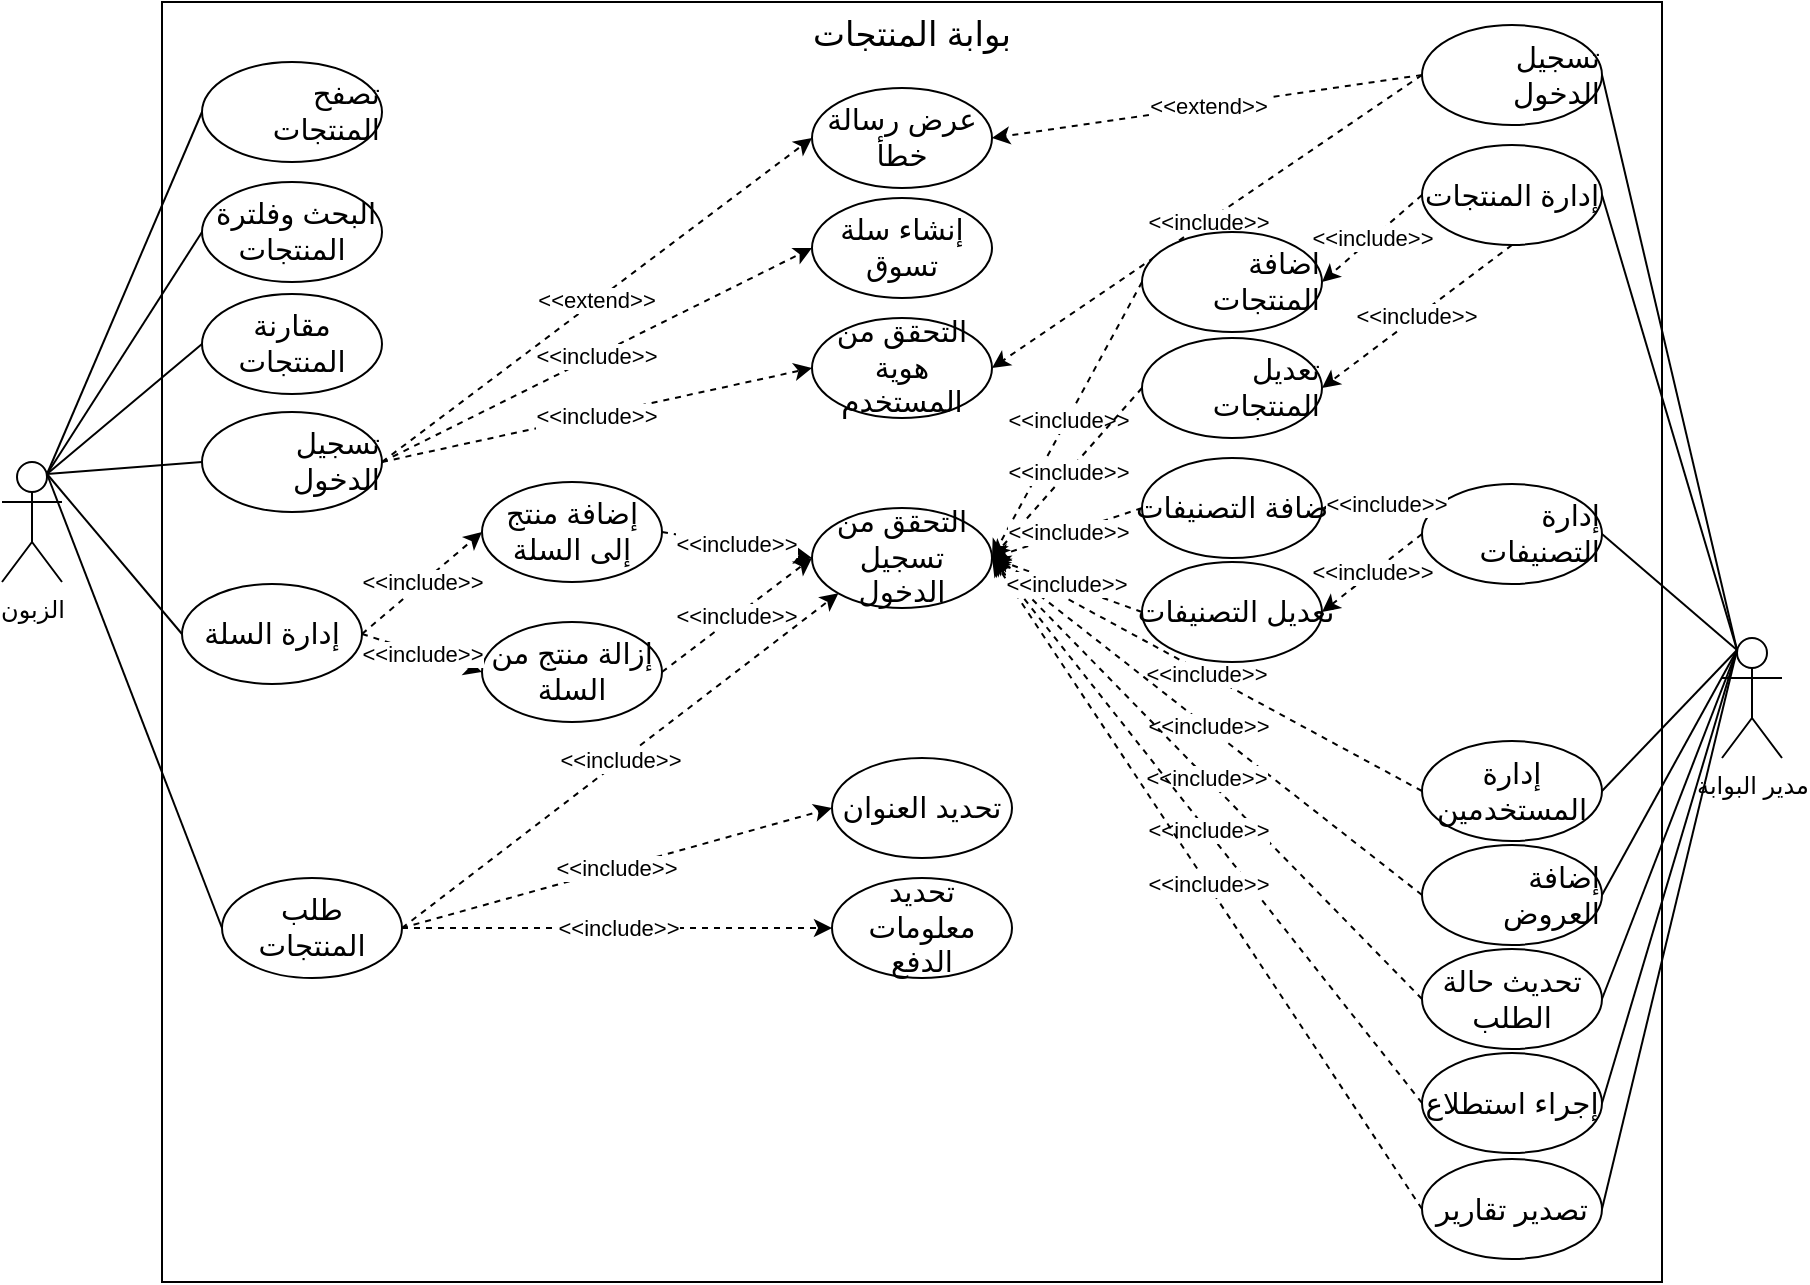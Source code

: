 <mxfile version="20.7.4" type="github" pages="4">
  <diagram id="7uUlLxbYwlzRWvXOqhOP" name="Page-1">
    <mxGraphModel dx="1326" dy="773" grid="1" gridSize="10" guides="1" tooltips="1" connect="1" arrows="1" fold="1" page="1" pageScale="1" pageWidth="827" pageHeight="1169" math="0" shadow="0">
      <root>
        <mxCell id="0" />
        <mxCell id="1" parent="0" />
        <mxCell id="Xq880m5unMAi2xi6vODy-1" value="الزبون" style="shape=umlActor;verticalLabelPosition=bottom;verticalAlign=top;html=1;outlineConnect=0;" parent="1" vertex="1">
          <mxGeometry x="40" y="270" width="30" height="60" as="geometry" />
        </mxCell>
        <mxCell id="Xq880m5unMAi2xi6vODy-2" value="بوابة المنتجات" style="whiteSpace=wrap;html=1;verticalAlign=top;fontSize=17;" parent="1" vertex="1">
          <mxGeometry x="120" y="40" width="750" height="640" as="geometry" />
        </mxCell>
        <mxCell id="Xq880m5unMAi2xi6vODy-5" value="مدير البوابة" style="shape=umlActor;verticalLabelPosition=bottom;verticalAlign=top;html=1;outlineConnect=0;" parent="1" vertex="1">
          <mxGeometry x="900" y="358" width="30" height="60" as="geometry" />
        </mxCell>
        <mxCell id="Xq880m5unMAi2xi6vODy-7" value="&lt;div style=&quot;text-align: right;&quot;&gt;&lt;div&gt;&lt;font face=&quot;Arial&quot;&gt;&lt;span style=&quot;font-size: 14.667px;&quot;&gt;تصفح المنتجات&lt;/span&gt;&lt;/font&gt;&lt;/div&gt;&lt;/div&gt;" style="ellipse;whiteSpace=wrap;html=1;" parent="1" vertex="1">
          <mxGeometry x="140" y="70" width="90" height="50" as="geometry" />
        </mxCell>
        <mxCell id="Xq880m5unMAi2xi6vODy-8" value="&lt;div style=&quot;&quot;&gt;&lt;div&gt;&lt;font face=&quot;Arial&quot;&gt;&lt;span style=&quot;font-size: 14.667px;&quot;&gt;البحث وفلترة&amp;nbsp; المنتجات&lt;/span&gt;&lt;/font&gt;&lt;/div&gt;&lt;/div&gt;" style="ellipse;whiteSpace=wrap;html=1;align=center;" parent="1" vertex="1">
          <mxGeometry x="140" y="130" width="90" height="50" as="geometry" />
        </mxCell>
        <mxCell id="Xq880m5unMAi2xi6vODy-9" value="&lt;div style=&quot;&quot;&gt;&lt;div&gt;&lt;font face=&quot;Arial&quot;&gt;&lt;span style=&quot;font-size: 14.667px;&quot;&gt;مقارنة المنتجات&lt;/span&gt;&lt;/font&gt;&lt;/div&gt;&lt;/div&gt;" style="ellipse;whiteSpace=wrap;html=1;align=center;" parent="1" vertex="1">
          <mxGeometry x="140" y="186" width="90" height="50" as="geometry" />
        </mxCell>
        <mxCell id="Xq880m5unMAi2xi6vODy-12" value="" style="endArrow=none;html=1;rounded=0;exitX=0.75;exitY=0.1;exitDx=0;exitDy=0;exitPerimeter=0;entryX=0;entryY=0.5;entryDx=0;entryDy=0;" parent="1" source="Xq880m5unMAi2xi6vODy-1" target="Xq880m5unMAi2xi6vODy-7" edge="1">
          <mxGeometry width="50" height="50" relative="1" as="geometry">
            <mxPoint x="340" y="300" as="sourcePoint" />
            <mxPoint x="390" y="250" as="targetPoint" />
          </mxGeometry>
        </mxCell>
        <mxCell id="Xq880m5unMAi2xi6vODy-13" value="" style="endArrow=none;html=1;rounded=0;exitX=0.75;exitY=0.1;exitDx=0;exitDy=0;exitPerimeter=0;entryX=0;entryY=0.5;entryDx=0;entryDy=0;" parent="1" source="Xq880m5unMAi2xi6vODy-1" target="Xq880m5unMAi2xi6vODy-8" edge="1">
          <mxGeometry width="50" height="50" relative="1" as="geometry">
            <mxPoint x="340" y="300" as="sourcePoint" />
            <mxPoint x="390" y="250" as="targetPoint" />
          </mxGeometry>
        </mxCell>
        <mxCell id="Xq880m5unMAi2xi6vODy-14" value="" style="endArrow=none;html=1;rounded=0;exitX=0;exitY=0.5;exitDx=0;exitDy=0;entryX=0.75;entryY=0.1;entryDx=0;entryDy=0;entryPerimeter=0;" parent="1" source="Xq880m5unMAi2xi6vODy-9" target="Xq880m5unMAi2xi6vODy-1" edge="1">
          <mxGeometry width="50" height="50" relative="1" as="geometry">
            <mxPoint x="340" y="300" as="sourcePoint" />
            <mxPoint x="390" y="250" as="targetPoint" />
          </mxGeometry>
        </mxCell>
        <mxCell id="Xq880m5unMAi2xi6vODy-15" value="&lt;div style=&quot;text-align: right;&quot;&gt;&lt;div&gt;&lt;font face=&quot;Arial&quot;&gt;&lt;span style=&quot;font-size: 14.667px;&quot;&gt;تسجيل الدخول&lt;/span&gt;&lt;/font&gt;&lt;/div&gt;&lt;/div&gt;" style="ellipse;whiteSpace=wrap;html=1;" parent="1" vertex="1">
          <mxGeometry x="140" y="245" width="90" height="50" as="geometry" />
        </mxCell>
        <mxCell id="Xq880m5unMAi2xi6vODy-16" value="" style="endArrow=none;html=1;rounded=0;exitX=0.75;exitY=0.1;exitDx=0;exitDy=0;exitPerimeter=0;entryX=0;entryY=0.5;entryDx=0;entryDy=0;" parent="1" source="Xq880m5unMAi2xi6vODy-1" target="Xq880m5unMAi2xi6vODy-15" edge="1">
          <mxGeometry width="50" height="50" relative="1" as="geometry">
            <mxPoint x="340" y="300" as="sourcePoint" />
            <mxPoint x="390" y="250" as="targetPoint" />
          </mxGeometry>
        </mxCell>
        <mxCell id="Xq880m5unMAi2xi6vODy-17" value="&lt;div style=&quot;&quot;&gt;&lt;font face=&quot;Arial&quot;&gt;&lt;span style=&quot;font-size: 14.667px;&quot;&gt;إضافة منتج إلى السلة&lt;/span&gt;&lt;/font&gt;&lt;/div&gt;" style="ellipse;whiteSpace=wrap;html=1;align=center;" parent="1" vertex="1">
          <mxGeometry x="280" y="280" width="90" height="50" as="geometry" />
        </mxCell>
        <mxCell id="Xq880m5unMAi2xi6vODy-18" value="&lt;div style=&quot;&quot;&gt;&lt;font face=&quot;Arial&quot;&gt;&lt;span style=&quot;font-size: 14.667px;&quot;&gt;إزالة منتج من السلة&lt;/span&gt;&lt;/font&gt;&lt;/div&gt;" style="ellipse;whiteSpace=wrap;html=1;align=center;" parent="1" vertex="1">
          <mxGeometry x="280" y="350" width="90" height="50" as="geometry" />
        </mxCell>
        <mxCell id="Xq880m5unMAi2xi6vODy-21" value="&lt;div style=&quot;&quot;&gt;&lt;font face=&quot;Arial&quot;&gt;&lt;span style=&quot;font-size: 14.667px;&quot;&gt;طلب المنتجات&lt;/span&gt;&lt;/font&gt;&lt;/div&gt;" style="ellipse;whiteSpace=wrap;html=1;align=center;" parent="1" vertex="1">
          <mxGeometry x="150" y="478" width="90" height="50" as="geometry" />
        </mxCell>
        <mxCell id="Xq880m5unMAi2xi6vODy-22" value="&lt;div style=&quot;&quot;&gt;&lt;font face=&quot;Arial&quot;&gt;&lt;span style=&quot;font-size: 14.667px;&quot;&gt;تحديد معلومات الدفع&lt;/span&gt;&lt;/font&gt;&lt;/div&gt;" style="ellipse;whiteSpace=wrap;html=1;align=center;" parent="1" vertex="1">
          <mxGeometry x="455" y="478" width="90" height="50" as="geometry" />
        </mxCell>
        <mxCell id="Xq880m5unMAi2xi6vODy-23" value="&lt;div style=&quot;&quot;&gt;&lt;font face=&quot;Arial&quot;&gt;&lt;span style=&quot;font-size: 14.667px;&quot;&gt;تحديد العنوان&lt;/span&gt;&lt;/font&gt;&lt;/div&gt;" style="ellipse;whiteSpace=wrap;html=1;align=center;" parent="1" vertex="1">
          <mxGeometry x="455" y="418" width="90" height="50" as="geometry" />
        </mxCell>
        <mxCell id="Xq880m5unMAi2xi6vODy-24" value="&lt;div style=&quot;&quot;&gt;&lt;font face=&quot;Arial&quot;&gt;&lt;span style=&quot;font-size: 14.667px;&quot;&gt;التحقق من تسجيل الدخول&lt;/span&gt;&lt;/font&gt;&lt;/div&gt;" style="ellipse;whiteSpace=wrap;html=1;align=center;" parent="1" vertex="1">
          <mxGeometry x="445" y="293" width="90" height="50" as="geometry" />
        </mxCell>
        <mxCell id="Xq880m5unMAi2xi6vODy-25" value="&amp;lt;&amp;lt;include&amp;gt;&amp;gt;" style="endArrow=classic;html=1;rounded=0;exitX=1;exitY=0.5;exitDx=0;exitDy=0;entryX=0;entryY=0.5;entryDx=0;entryDy=0;dashed=1;" parent="1" source="Xq880m5unMAi2xi6vODy-17" target="Xq880m5unMAi2xi6vODy-24" edge="1">
          <mxGeometry width="50" height="50" relative="1" as="geometry">
            <mxPoint x="340" y="370" as="sourcePoint" />
            <mxPoint x="390" y="320" as="targetPoint" />
          </mxGeometry>
        </mxCell>
        <mxCell id="Xq880m5unMAi2xi6vODy-26" value="&amp;lt;&amp;lt;include&amp;gt;&amp;gt;" style="endArrow=classic;html=1;rounded=0;exitX=1;exitY=0.5;exitDx=0;exitDy=0;entryX=0;entryY=0.5;entryDx=0;entryDy=0;dashed=1;" parent="1" source="Xq880m5unMAi2xi6vODy-21" target="Xq880m5unMAi2xi6vODy-23" edge="1">
          <mxGeometry width="50" height="50" relative="1" as="geometry">
            <mxPoint x="240" y="325" as="sourcePoint" />
            <mxPoint x="334" y="335" as="targetPoint" />
          </mxGeometry>
        </mxCell>
        <mxCell id="Xq880m5unMAi2xi6vODy-27" value="&amp;lt;&amp;lt;include&amp;gt;&amp;gt;" style="endArrow=classic;html=1;rounded=0;entryX=0;entryY=0.5;entryDx=0;entryDy=0;dashed=1;" parent="1" source="Xq880m5unMAi2xi6vODy-21" target="Xq880m5unMAi2xi6vODy-22" edge="1">
          <mxGeometry width="50" height="50" relative="1" as="geometry">
            <mxPoint x="240" y="429" as="sourcePoint" />
            <mxPoint x="347.18" y="397.322" as="targetPoint" />
          </mxGeometry>
        </mxCell>
        <mxCell id="Xq880m5unMAi2xi6vODy-28" value="&lt;div style=&quot;&quot;&gt;&lt;font face=&quot;Arial&quot;&gt;&lt;span style=&quot;font-size: 14.667px;&quot;&gt;التحقق من هوية المستخدم&lt;/span&gt;&lt;/font&gt;&lt;/div&gt;" style="ellipse;whiteSpace=wrap;html=1;align=center;" parent="1" vertex="1">
          <mxGeometry x="445" y="198" width="90" height="50" as="geometry" />
        </mxCell>
        <mxCell id="Xq880m5unMAi2xi6vODy-29" value="&amp;lt;&amp;lt;include&amp;gt;&amp;gt;" style="endArrow=classic;html=1;rounded=0;exitX=1;exitY=0.5;exitDx=0;exitDy=0;entryX=0;entryY=0.5;entryDx=0;entryDy=0;dashed=1;" parent="1" source="Xq880m5unMAi2xi6vODy-15" target="Xq880m5unMAi2xi6vODy-28" edge="1">
          <mxGeometry width="50" height="50" relative="1" as="geometry">
            <mxPoint x="240" y="325" as="sourcePoint" />
            <mxPoint x="334" y="335" as="targetPoint" />
          </mxGeometry>
        </mxCell>
        <mxCell id="Xq880m5unMAi2xi6vODy-34" value="" style="endArrow=none;html=1;rounded=0;exitX=0.75;exitY=0.1;exitDx=0;exitDy=0;exitPerimeter=0;entryX=0;entryY=0.5;entryDx=0;entryDy=0;" parent="1" source="Xq880m5unMAi2xi6vODy-1" target="Xq880m5unMAi2xi6vODy-21" edge="1">
          <mxGeometry width="50" height="50" relative="1" as="geometry">
            <mxPoint x="92.5" y="216" as="sourcePoint" />
            <mxPoint x="150" y="377" as="targetPoint" />
          </mxGeometry>
        </mxCell>
        <mxCell id="Xq880m5unMAi2xi6vODy-35" value="&amp;lt;&amp;lt;include&amp;gt;&amp;gt;" style="endArrow=classic;html=1;rounded=0;exitX=1;exitY=0.5;exitDx=0;exitDy=0;entryX=0;entryY=0.5;entryDx=0;entryDy=0;dashed=1;" parent="1" source="Xq880m5unMAi2xi6vODy-18" target="Xq880m5unMAi2xi6vODy-24" edge="1">
          <mxGeometry width="50" height="50" relative="1" as="geometry">
            <mxPoint x="240" y="325" as="sourcePoint" />
            <mxPoint x="320" y="335" as="targetPoint" />
          </mxGeometry>
        </mxCell>
        <mxCell id="Xq880m5unMAi2xi6vODy-37" value="&amp;lt;&amp;lt;include&amp;gt;&amp;gt;" style="endArrow=classic;html=1;rounded=0;exitX=1;exitY=0.5;exitDx=0;exitDy=0;entryX=0;entryY=1;entryDx=0;entryDy=0;dashed=1;" parent="1" source="Xq880m5unMAi2xi6vODy-21" target="Xq880m5unMAi2xi6vODy-24" edge="1">
          <mxGeometry width="50" height="50" relative="1" as="geometry">
            <mxPoint x="250" y="335" as="sourcePoint" />
            <mxPoint x="330" y="345" as="targetPoint" />
          </mxGeometry>
        </mxCell>
        <mxCell id="Xq880m5unMAi2xi6vODy-38" value="&lt;div style=&quot;text-align: right;&quot;&gt;&lt;div&gt;&lt;font face=&quot;Arial&quot;&gt;&lt;span style=&quot;font-size: 14.667px;&quot;&gt;إدارة المنتجات&lt;/span&gt;&lt;/font&gt;&lt;/div&gt;&lt;/div&gt;" style="ellipse;whiteSpace=wrap;html=1;" parent="1" vertex="1">
          <mxGeometry x="750" y="111.5" width="90" height="50" as="geometry" />
        </mxCell>
        <mxCell id="Xq880m5unMAi2xi6vODy-39" value="&lt;div style=&quot;text-align: right;&quot;&gt;&lt;div&gt;&lt;font face=&quot;Arial&quot;&gt;&lt;span style=&quot;font-size: 14.667px;&quot;&gt;إدارة التصنيفات&lt;/span&gt;&lt;/font&gt;&lt;/div&gt;&lt;/div&gt;" style="ellipse;whiteSpace=wrap;html=1;" parent="1" vertex="1">
          <mxGeometry x="750" y="281" width="90" height="50" as="geometry" />
        </mxCell>
        <mxCell id="Xq880m5unMAi2xi6vODy-40" value="&lt;div style=&quot;&quot;&gt;&lt;div&gt;&lt;font face=&quot;Arial&quot;&gt;&lt;span style=&quot;font-size: 14.667px;&quot;&gt;إدارة المستخدمين&lt;/span&gt;&lt;/font&gt;&lt;/div&gt;&lt;/div&gt;" style="ellipse;whiteSpace=wrap;html=1;align=center;" parent="1" vertex="1">
          <mxGeometry x="750" y="409.5" width="90" height="50" as="geometry" />
        </mxCell>
        <mxCell id="Xq880m5unMAi2xi6vODy-41" value="&lt;div style=&quot;text-align: right;&quot;&gt;&lt;div&gt;&lt;font face=&quot;Arial&quot;&gt;&lt;span style=&quot;font-size: 14.667px;&quot;&gt;إضافة العروض&lt;/span&gt;&lt;/font&gt;&lt;/div&gt;&lt;/div&gt;" style="ellipse;whiteSpace=wrap;html=1;" parent="1" vertex="1">
          <mxGeometry x="750" y="461.5" width="90" height="50" as="geometry" />
        </mxCell>
        <mxCell id="Xq880m5unMAi2xi6vODy-42" value="&lt;div style=&quot;&quot;&gt;&lt;div&gt;&lt;font face=&quot;Arial&quot;&gt;&lt;span style=&quot;font-size: 14.667px;&quot;&gt;تحديث حالة الطلب&lt;/span&gt;&lt;/font&gt;&lt;/div&gt;&lt;/div&gt;" style="ellipse;whiteSpace=wrap;html=1;align=center;" parent="1" vertex="1">
          <mxGeometry x="750" y="513.5" width="90" height="50" as="geometry" />
        </mxCell>
        <mxCell id="Xq880m5unMAi2xi6vODy-43" value="&lt;div style=&quot;text-align: right;&quot;&gt;&lt;div&gt;&lt;font face=&quot;Arial&quot;&gt;&lt;span style=&quot;font-size: 14.667px;&quot;&gt;إجراء استطلاع&lt;/span&gt;&lt;/font&gt;&lt;/div&gt;&lt;/div&gt;" style="ellipse;whiteSpace=wrap;html=1;" parent="1" vertex="1">
          <mxGeometry x="750" y="565.5" width="90" height="50" as="geometry" />
        </mxCell>
        <mxCell id="Xq880m5unMAi2xi6vODy-44" value="&lt;div style=&quot;text-align: right;&quot;&gt;&lt;font face=&quot;Arial&quot;&gt;&lt;span style=&quot;font-size: 14.667px;&quot;&gt;تصدير تقارير&lt;/span&gt;&lt;/font&gt;&lt;/div&gt;" style="ellipse;whiteSpace=wrap;html=1;" parent="1" vertex="1">
          <mxGeometry x="750" y="618.5" width="90" height="50" as="geometry" />
        </mxCell>
        <mxCell id="Xq880m5unMAi2xi6vODy-45" value="&lt;div style=&quot;text-align: right;&quot;&gt;&lt;div&gt;&lt;font face=&quot;Arial&quot;&gt;&lt;span style=&quot;font-size: 14.667px;&quot;&gt;تسجيل الدخول&lt;/span&gt;&lt;/font&gt;&lt;/div&gt;&lt;/div&gt;" style="ellipse;whiteSpace=wrap;html=1;" parent="1" vertex="1">
          <mxGeometry x="750" y="51.5" width="90" height="50" as="geometry" />
        </mxCell>
        <mxCell id="Xq880m5unMAi2xi6vODy-46" value="" style="endArrow=none;html=1;rounded=0;entryX=1;entryY=0.5;entryDx=0;entryDy=0;exitX=0.25;exitY=0.1;exitDx=0;exitDy=0;exitPerimeter=0;" parent="1" source="Xq880m5unMAi2xi6vODy-5" target="Xq880m5unMAi2xi6vODy-45" edge="1">
          <mxGeometry width="50" height="50" relative="1" as="geometry">
            <mxPoint x="340" y="290" as="sourcePoint" />
            <mxPoint x="390" y="240" as="targetPoint" />
          </mxGeometry>
        </mxCell>
        <mxCell id="Xq880m5unMAi2xi6vODy-47" value="" style="endArrow=none;html=1;rounded=0;entryX=1;entryY=0.5;entryDx=0;entryDy=0;exitX=0.25;exitY=0.1;exitDx=0;exitDy=0;exitPerimeter=0;" parent="1" source="Xq880m5unMAi2xi6vODy-5" target="Xq880m5unMAi2xi6vODy-38" edge="1">
          <mxGeometry width="50" height="50" relative="1" as="geometry">
            <mxPoint x="677.5" y="206" as="sourcePoint" />
            <mxPoint x="620" y="110" as="targetPoint" />
          </mxGeometry>
        </mxCell>
        <mxCell id="Xq880m5unMAi2xi6vODy-48" value="" style="endArrow=none;html=1;rounded=0;entryX=1;entryY=0.5;entryDx=0;entryDy=0;exitX=0.25;exitY=0.1;exitDx=0;exitDy=0;exitPerimeter=0;" parent="1" source="Xq880m5unMAi2xi6vODy-5" target="Xq880m5unMAi2xi6vODy-39" edge="1">
          <mxGeometry width="50" height="50" relative="1" as="geometry">
            <mxPoint x="677.5" y="206" as="sourcePoint" />
            <mxPoint x="620" y="162" as="targetPoint" />
          </mxGeometry>
        </mxCell>
        <mxCell id="Xq880m5unMAi2xi6vODy-49" value="" style="endArrow=none;html=1;rounded=0;entryX=1;entryY=0.5;entryDx=0;entryDy=0;exitX=0.25;exitY=0.1;exitDx=0;exitDy=0;exitPerimeter=0;" parent="1" source="Xq880m5unMAi2xi6vODy-5" target="Xq880m5unMAi2xi6vODy-40" edge="1">
          <mxGeometry width="50" height="50" relative="1" as="geometry">
            <mxPoint x="687.5" y="216" as="sourcePoint" />
            <mxPoint x="630" y="172" as="targetPoint" />
          </mxGeometry>
        </mxCell>
        <mxCell id="Xq880m5unMAi2xi6vODy-50" value="" style="endArrow=none;html=1;rounded=0;entryX=1;entryY=0.5;entryDx=0;entryDy=0;exitX=0.25;exitY=0.1;exitDx=0;exitDy=0;exitPerimeter=0;" parent="1" source="Xq880m5unMAi2xi6vODy-5" target="Xq880m5unMAi2xi6vODy-41" edge="1">
          <mxGeometry width="50" height="50" relative="1" as="geometry">
            <mxPoint x="697.5" y="226" as="sourcePoint" />
            <mxPoint x="640" y="182" as="targetPoint" />
          </mxGeometry>
        </mxCell>
        <mxCell id="Xq880m5unMAi2xi6vODy-51" value="" style="endArrow=none;html=1;rounded=0;entryX=1;entryY=0.5;entryDx=0;entryDy=0;exitX=0.25;exitY=0.1;exitDx=0;exitDy=0;exitPerimeter=0;" parent="1" source="Xq880m5unMAi2xi6vODy-5" target="Xq880m5unMAi2xi6vODy-42" edge="1">
          <mxGeometry width="50" height="50" relative="1" as="geometry">
            <mxPoint x="707.5" y="236" as="sourcePoint" />
            <mxPoint x="650" y="192" as="targetPoint" />
          </mxGeometry>
        </mxCell>
        <mxCell id="Xq880m5unMAi2xi6vODy-52" value="" style="endArrow=none;html=1;rounded=0;entryX=1;entryY=0.5;entryDx=0;entryDy=0;exitX=0.25;exitY=0.1;exitDx=0;exitDy=0;exitPerimeter=0;" parent="1" source="Xq880m5unMAi2xi6vODy-5" target="Xq880m5unMAi2xi6vODy-43" edge="1">
          <mxGeometry width="50" height="50" relative="1" as="geometry">
            <mxPoint x="717.5" y="246" as="sourcePoint" />
            <mxPoint x="660" y="202" as="targetPoint" />
          </mxGeometry>
        </mxCell>
        <mxCell id="Xq880m5unMAi2xi6vODy-53" value="" style="endArrow=none;html=1;rounded=0;entryX=1;entryY=0.5;entryDx=0;entryDy=0;exitX=0.25;exitY=0.1;exitDx=0;exitDy=0;exitPerimeter=0;" parent="1" source="Xq880m5unMAi2xi6vODy-5" target="Xq880m5unMAi2xi6vODy-44" edge="1">
          <mxGeometry width="50" height="50" relative="1" as="geometry">
            <mxPoint x="677.5" y="206" as="sourcePoint" />
            <mxPoint x="620" y="423" as="targetPoint" />
          </mxGeometry>
        </mxCell>
        <mxCell id="Xq880m5unMAi2xi6vODy-60" value="&amp;lt;&amp;lt;include&amp;gt;&amp;gt;" style="endArrow=classic;html=1;rounded=0;exitX=0;exitY=0.5;exitDx=0;exitDy=0;entryX=1;entryY=0.5;entryDx=0;entryDy=0;dashed=1;" parent="1" source="Xq880m5unMAi2xi6vODy-45" target="Xq880m5unMAi2xi6vODy-28" edge="1">
          <mxGeometry width="50" height="50" relative="1" as="geometry">
            <mxPoint x="240" y="273" as="sourcePoint" />
            <mxPoint x="320" y="271" as="targetPoint" />
          </mxGeometry>
        </mxCell>
        <mxCell id="Xq880m5unMAi2xi6vODy-63" value="&amp;lt;&amp;lt;include&amp;gt;&amp;gt;" style="endArrow=classic;html=1;rounded=0;exitX=0;exitY=0.5;exitDx=0;exitDy=0;entryX=1;entryY=0.5;entryDx=0;entryDy=0;dashed=1;" parent="1" source="Xq880m5unMAi2xi6vODy-40" target="Xq880m5unMAi2xi6vODy-24" edge="1">
          <mxGeometry width="50" height="50" relative="1" as="geometry">
            <mxPoint x="530" y="214" as="sourcePoint" />
            <mxPoint x="410" y="335" as="targetPoint" />
          </mxGeometry>
        </mxCell>
        <mxCell id="Xq880m5unMAi2xi6vODy-64" value="&amp;lt;&amp;lt;include&amp;gt;&amp;gt;" style="endArrow=classic;html=1;rounded=0;exitX=0;exitY=0.5;exitDx=0;exitDy=0;entryX=1;entryY=0.5;entryDx=0;entryDy=0;dashed=1;" parent="1" source="Xq880m5unMAi2xi6vODy-41" target="Xq880m5unMAi2xi6vODy-24" edge="1">
          <mxGeometry width="50" height="50" relative="1" as="geometry">
            <mxPoint x="530" y="266" as="sourcePoint" />
            <mxPoint x="410" y="335" as="targetPoint" />
          </mxGeometry>
        </mxCell>
        <mxCell id="Xq880m5unMAi2xi6vODy-65" value="&amp;lt;&amp;lt;include&amp;gt;&amp;gt;" style="endArrow=classic;html=1;rounded=0;exitX=0;exitY=0.5;exitDx=0;exitDy=0;entryX=1;entryY=0.5;entryDx=0;entryDy=0;dashed=1;" parent="1" source="Xq880m5unMAi2xi6vODy-42" target="Xq880m5unMAi2xi6vODy-24" edge="1">
          <mxGeometry width="50" height="50" relative="1" as="geometry">
            <mxPoint x="530" y="318" as="sourcePoint" />
            <mxPoint x="410" y="335" as="targetPoint" />
          </mxGeometry>
        </mxCell>
        <mxCell id="Xq880m5unMAi2xi6vODy-66" value="&amp;lt;&amp;lt;include&amp;gt;&amp;gt;" style="endArrow=classic;html=1;rounded=0;exitX=0;exitY=0.5;exitDx=0;exitDy=0;entryX=1;entryY=0.5;entryDx=0;entryDy=0;dashed=1;" parent="1" source="Xq880m5unMAi2xi6vODy-43" target="Xq880m5unMAi2xi6vODy-24" edge="1">
          <mxGeometry width="50" height="50" relative="1" as="geometry">
            <mxPoint x="530" y="371" as="sourcePoint" />
            <mxPoint x="410" y="335" as="targetPoint" />
          </mxGeometry>
        </mxCell>
        <mxCell id="Xq880m5unMAi2xi6vODy-67" value="&amp;lt;&amp;lt;include&amp;gt;&amp;gt;" style="endArrow=classic;html=1;rounded=0;exitX=0;exitY=0.5;exitDx=0;exitDy=0;entryX=1;entryY=0.5;entryDx=0;entryDy=0;dashed=1;" parent="1" source="Xq880m5unMAi2xi6vODy-44" target="Xq880m5unMAi2xi6vODy-24" edge="1">
          <mxGeometry width="50" height="50" relative="1" as="geometry">
            <mxPoint x="530" y="423" as="sourcePoint" />
            <mxPoint x="410" y="335" as="targetPoint" />
          </mxGeometry>
        </mxCell>
        <mxCell id="Xq880m5unMAi2xi6vODy-68" value="&lt;div style=&quot;&quot;&gt;&lt;font face=&quot;Arial&quot;&gt;&lt;span style=&quot;font-size: 14.667px;&quot;&gt;إنشاء سلة تسوق&lt;/span&gt;&lt;/font&gt;&lt;/div&gt;" style="ellipse;whiteSpace=wrap;html=1;align=center;" parent="1" vertex="1">
          <mxGeometry x="445" y="138" width="90" height="50" as="geometry" />
        </mxCell>
        <mxCell id="Xq880m5unMAi2xi6vODy-69" value="&amp;lt;&amp;lt;include&amp;gt;&amp;gt;" style="endArrow=classic;html=1;rounded=0;exitX=1;exitY=0.5;exitDx=0;exitDy=0;entryX=0;entryY=0.5;entryDx=0;entryDy=0;dashed=1;" parent="1" source="Xq880m5unMAi2xi6vODy-15" target="Xq880m5unMAi2xi6vODy-68" edge="1">
          <mxGeometry width="50" height="50" relative="1" as="geometry">
            <mxPoint x="240" y="273" as="sourcePoint" />
            <mxPoint x="320" y="271" as="targetPoint" />
          </mxGeometry>
        </mxCell>
        <mxCell id="Xq880m5unMAi2xi6vODy-70" value="&lt;div style=&quot;&quot;&gt;&lt;font face=&quot;Arial&quot;&gt;&lt;span style=&quot;font-size: 14.667px;&quot;&gt;عرض رسالة خطأ&lt;/span&gt;&lt;/font&gt;&lt;/div&gt;" style="ellipse;whiteSpace=wrap;html=1;align=center;" parent="1" vertex="1">
          <mxGeometry x="445" y="83" width="90" height="50" as="geometry" />
        </mxCell>
        <mxCell id="Xq880m5unMAi2xi6vODy-71" value="&amp;lt;&amp;lt;extend&amp;gt;&amp;gt;" style="endArrow=classic;html=1;rounded=0;exitX=0;exitY=0.5;exitDx=0;exitDy=0;entryX=1;entryY=0.5;entryDx=0;entryDy=0;dashed=1;" parent="1" source="Xq880m5unMAi2xi6vODy-45" target="Xq880m5unMAi2xi6vODy-70" edge="1">
          <mxGeometry width="50" height="50" relative="1" as="geometry">
            <mxPoint x="530" y="110" as="sourcePoint" />
            <mxPoint x="410" y="271" as="targetPoint" />
          </mxGeometry>
        </mxCell>
        <mxCell id="Xq880m5unMAi2xi6vODy-72" value="&amp;lt;&amp;lt;extend&amp;gt;&amp;gt;" style="endArrow=classic;html=1;rounded=0;exitX=1;exitY=0.5;exitDx=0;exitDy=0;entryX=0;entryY=0.5;entryDx=0;entryDy=0;dashed=1;" parent="1" source="Xq880m5unMAi2xi6vODy-15" target="Xq880m5unMAi2xi6vODy-70" edge="1">
          <mxGeometry width="50" height="50" relative="1" as="geometry">
            <mxPoint x="530" y="110" as="sourcePoint" />
            <mxPoint x="410" y="125" as="targetPoint" />
          </mxGeometry>
        </mxCell>
        <mxCell id="Xq880m5unMAi2xi6vODy-74" value="&lt;div style=&quot;&quot;&gt;&lt;font face=&quot;Arial&quot;&gt;&lt;span style=&quot;font-size: 14.667px;&quot;&gt;إدارة السلة&lt;/span&gt;&lt;/font&gt;&lt;/div&gt;" style="ellipse;whiteSpace=wrap;html=1;align=center;" parent="1" vertex="1">
          <mxGeometry x="130" y="331" width="90" height="50" as="geometry" />
        </mxCell>
        <mxCell id="Xq880m5unMAi2xi6vODy-75" value="" style="endArrow=none;html=1;rounded=0;exitX=0.75;exitY=0.1;exitDx=0;exitDy=0;exitPerimeter=0;entryX=0;entryY=0.5;entryDx=0;entryDy=0;" parent="1" source="Xq880m5unMAi2xi6vODy-1" target="Xq880m5unMAi2xi6vODy-74" edge="1">
          <mxGeometry width="50" height="50" relative="1" as="geometry">
            <mxPoint x="92.5" y="216" as="sourcePoint" />
            <mxPoint x="150" y="273" as="targetPoint" />
          </mxGeometry>
        </mxCell>
        <mxCell id="Xq880m5unMAi2xi6vODy-76" value="&amp;lt;&amp;lt;include&amp;gt;&amp;gt;" style="endArrow=classic;html=1;rounded=0;exitX=1;exitY=0.5;exitDx=0;exitDy=0;entryX=0;entryY=0.5;entryDx=0;entryDy=0;dashed=1;" parent="1" source="Xq880m5unMAi2xi6vODy-74" target="Xq880m5unMAi2xi6vODy-17" edge="1">
          <mxGeometry width="50" height="50" relative="1" as="geometry">
            <mxPoint x="240" y="273" as="sourcePoint" />
            <mxPoint x="400" y="120" as="targetPoint" />
          </mxGeometry>
        </mxCell>
        <mxCell id="Xq880m5unMAi2xi6vODy-77" value="&amp;lt;&amp;lt;include&amp;gt;&amp;gt;" style="endArrow=classic;html=1;rounded=0;exitX=1;exitY=0.5;exitDx=0;exitDy=0;entryX=0;entryY=0.5;entryDx=0;entryDy=0;dashed=1;" parent="1" source="Xq880m5unMAi2xi6vODy-74" target="Xq880m5unMAi2xi6vODy-18" edge="1">
          <mxGeometry width="50" height="50" relative="1" as="geometry">
            <mxPoint x="230" y="366" as="sourcePoint" />
            <mxPoint x="240" y="305" as="targetPoint" />
          </mxGeometry>
        </mxCell>
        <mxCell id="Xq880m5unMAi2xi6vODy-78" value="&lt;div style=&quot;text-align: right;&quot;&gt;&lt;div&gt;&lt;font face=&quot;Arial&quot;&gt;&lt;span style=&quot;font-size: 14.667px;&quot;&gt;&amp;nbsp;اضافة المنتجات&lt;/span&gt;&lt;/font&gt;&lt;/div&gt;&lt;/div&gt;" style="ellipse;whiteSpace=wrap;html=1;" parent="1" vertex="1">
          <mxGeometry x="610" y="155" width="90" height="50" as="geometry" />
        </mxCell>
        <mxCell id="Xq880m5unMAi2xi6vODy-79" value="&lt;div style=&quot;text-align: right;&quot;&gt;&lt;div&gt;&lt;font face=&quot;Arial&quot;&gt;&lt;span style=&quot;font-size: 14.667px;&quot;&gt;&amp;nbsp;تعديل المنتجات&lt;/span&gt;&lt;/font&gt;&lt;/div&gt;&lt;/div&gt;" style="ellipse;whiteSpace=wrap;html=1;" parent="1" vertex="1">
          <mxGeometry x="610" y="208" width="90" height="50" as="geometry" />
        </mxCell>
        <mxCell id="Xq880m5unMAi2xi6vODy-81" value="&amp;lt;&amp;lt;include&amp;gt;&amp;gt;" style="endArrow=classic;html=1;rounded=0;exitX=0;exitY=0.5;exitDx=0;exitDy=0;entryX=1;entryY=0.5;entryDx=0;entryDy=0;dashed=1;" parent="1" source="Xq880m5unMAi2xi6vODy-38" target="Xq880m5unMAi2xi6vODy-78" edge="1">
          <mxGeometry width="50" height="50" relative="1" as="geometry">
            <mxPoint x="660" y="105" as="sourcePoint" />
            <mxPoint x="500" y="130" as="targetPoint" />
          </mxGeometry>
        </mxCell>
        <mxCell id="Xq880m5unMAi2xi6vODy-82" value="&amp;lt;&amp;lt;include&amp;gt;&amp;gt;" style="endArrow=classic;html=1;rounded=0;exitX=0;exitY=0.5;exitDx=0;exitDy=0;entryX=1;entryY=0.5;entryDx=0;entryDy=0;dashed=1;" parent="1" source="Xq880m5unMAi2xi6vODy-78" target="Xq880m5unMAi2xi6vODy-24" edge="1">
          <mxGeometry width="50" height="50" relative="1" as="geometry">
            <mxPoint x="650" y="95" as="sourcePoint" />
            <mxPoint x="490" y="235" as="targetPoint" />
          </mxGeometry>
        </mxCell>
        <mxCell id="Xq880m5unMAi2xi6vODy-83" value="&amp;lt;&amp;lt;include&amp;gt;&amp;gt;" style="endArrow=classic;html=1;rounded=0;exitX=0;exitY=0.5;exitDx=0;exitDy=0;entryX=1;entryY=0.5;entryDx=0;entryDy=0;dashed=1;" parent="1" source="Xq880m5unMAi2xi6vODy-79" target="Xq880m5unMAi2xi6vODy-24" edge="1">
          <mxGeometry width="50" height="50" relative="1" as="geometry">
            <mxPoint x="570" y="235" as="sourcePoint" />
            <mxPoint x="490" y="235" as="targetPoint" />
          </mxGeometry>
        </mxCell>
        <mxCell id="Xq880m5unMAi2xi6vODy-84" value="&amp;lt;&amp;lt;include&amp;gt;&amp;gt;" style="endArrow=classic;html=1;rounded=0;exitX=0.5;exitY=1;exitDx=0;exitDy=0;entryX=1;entryY=0.5;entryDx=0;entryDy=0;dashed=1;" parent="1" source="Xq880m5unMAi2xi6vODy-38" target="Xq880m5unMAi2xi6vODy-79" edge="1">
          <mxGeometry width="50" height="50" relative="1" as="geometry">
            <mxPoint x="650" y="155" as="sourcePoint" />
            <mxPoint x="640" y="205" as="targetPoint" />
          </mxGeometry>
        </mxCell>
        <mxCell id="Xq880m5unMAi2xi6vODy-86" value="&lt;div style=&quot;text-align: right;&quot;&gt;&lt;div&gt;&lt;font face=&quot;Arial&quot;&gt;&lt;span style=&quot;font-size: 14.667px;&quot;&gt;&amp;nbsp;اضافة&amp;nbsp;&lt;/span&gt;&lt;/font&gt;&lt;span style=&quot;font-family: Arial; font-size: 14.667px; background-color: initial;&quot;&gt;التصنيفات&lt;/span&gt;&lt;/div&gt;&lt;/div&gt;" style="ellipse;whiteSpace=wrap;html=1;" parent="1" vertex="1">
          <mxGeometry x="610" y="268" width="90" height="50" as="geometry" />
        </mxCell>
        <mxCell id="Xq880m5unMAi2xi6vODy-87" value="&lt;div style=&quot;text-align: right;&quot;&gt;&lt;div&gt;&lt;font face=&quot;Arial&quot;&gt;&lt;span style=&quot;font-size: 14.667px;&quot;&gt;&amp;nbsp;تعديل&amp;nbsp;&lt;/span&gt;&lt;/font&gt;&lt;span style=&quot;font-family: Arial; font-size: 14.667px; background-color: initial;&quot;&gt;التصنيفات&lt;/span&gt;&lt;/div&gt;&lt;/div&gt;" style="ellipse;whiteSpace=wrap;html=1;" parent="1" vertex="1">
          <mxGeometry x="610" y="320" width="90" height="50" as="geometry" />
        </mxCell>
        <mxCell id="Xq880m5unMAi2xi6vODy-89" value="&amp;lt;&amp;lt;include&amp;gt;&amp;gt;" style="endArrow=classic;html=1;rounded=0;exitX=0;exitY=0;exitDx=0;exitDy=0;entryX=1;entryY=0.5;entryDx=0;entryDy=0;dashed=1;" parent="1" source="Xq880m5unMAi2xi6vODy-39" target="Xq880m5unMAi2xi6vODy-86" edge="1">
          <mxGeometry width="50" height="50" relative="1" as="geometry">
            <mxPoint x="695" y="180" as="sourcePoint" />
            <mxPoint x="640" y="255" as="targetPoint" />
          </mxGeometry>
        </mxCell>
        <mxCell id="Xq880m5unMAi2xi6vODy-91" value="&amp;lt;&amp;lt;include&amp;gt;&amp;gt;" style="endArrow=classic;html=1;rounded=0;exitX=0;exitY=0.5;exitDx=0;exitDy=0;entryX=1;entryY=0.5;entryDx=0;entryDy=0;dashed=1;" parent="1" source="Xq880m5unMAi2xi6vODy-39" target="Xq880m5unMAi2xi6vODy-87" edge="1">
          <mxGeometry width="50" height="50" relative="1" as="geometry">
            <mxPoint x="663.18" y="337.322" as="sourcePoint" />
            <mxPoint x="640" y="305" as="targetPoint" />
          </mxGeometry>
        </mxCell>
        <mxCell id="Xq880m5unMAi2xi6vODy-93" value="&amp;lt;&amp;lt;include&amp;gt;&amp;gt;" style="endArrow=classic;html=1;rounded=0;exitX=0;exitY=0.5;exitDx=0;exitDy=0;entryX=1;entryY=0.5;entryDx=0;entryDy=0;dashed=1;" parent="1" source="Xq880m5unMAi2xi6vODy-86" target="Xq880m5unMAi2xi6vODy-24" edge="1">
          <mxGeometry width="50" height="50" relative="1" as="geometry">
            <mxPoint x="620" y="235" as="sourcePoint" />
            <mxPoint x="490" y="235" as="targetPoint" />
          </mxGeometry>
        </mxCell>
        <mxCell id="Xq880m5unMAi2xi6vODy-95" value="&amp;lt;&amp;lt;include&amp;gt;&amp;gt;" style="endArrow=classic;html=1;rounded=0;exitX=0;exitY=0.5;exitDx=0;exitDy=0;entryX=1;entryY=0.5;entryDx=0;entryDy=0;dashed=1;" parent="1" source="Xq880m5unMAi2xi6vODy-87" target="Xq880m5unMAi2xi6vODy-24" edge="1">
          <mxGeometry width="50" height="50" relative="1" as="geometry">
            <mxPoint x="580" y="285" as="sourcePoint" />
            <mxPoint x="490" y="235" as="targetPoint" />
          </mxGeometry>
        </mxCell>
      </root>
    </mxGraphModel>
  </diagram>
  <diagram id="Qcw1Pa0W_dP2X7wAEG0X" name="Page-2">
    <mxGraphModel dx="1326" dy="773" grid="1" gridSize="10" guides="1" tooltips="1" connect="1" arrows="1" fold="1" page="1" pageScale="1" pageWidth="850" pageHeight="1100" math="0" shadow="0">
      <root>
        <mxCell id="0" />
        <mxCell id="1" parent="0" />
        <mxCell id="uaNtiPnhdBtDU9vPUkas-1" value="Facilities" style="shape=table;startSize=30;container=1;collapsible=1;childLayout=tableLayout;fixedRows=1;rowLines=0;fontStyle=1;align=center;resizeLast=1;" parent="1" vertex="1">
          <mxGeometry x="20" y="160" width="180" height="90" as="geometry" />
        </mxCell>
        <mxCell id="uaNtiPnhdBtDU9vPUkas-2" value="" style="shape=tableRow;horizontal=0;startSize=0;swimlaneHead=0;swimlaneBody=0;fillColor=none;collapsible=0;dropTarget=0;points=[[0,0.5],[1,0.5]];portConstraint=eastwest;top=0;left=0;right=0;bottom=1;" parent="uaNtiPnhdBtDU9vPUkas-1" vertex="1">
          <mxGeometry y="30" width="180" height="30" as="geometry" />
        </mxCell>
        <mxCell id="uaNtiPnhdBtDU9vPUkas-3" value="PK" style="shape=partialRectangle;connectable=0;fillColor=none;top=0;left=0;bottom=0;right=0;fontStyle=1;overflow=hidden;" parent="uaNtiPnhdBtDU9vPUkas-2" vertex="1">
          <mxGeometry width="30" height="30" as="geometry">
            <mxRectangle width="30" height="30" as="alternateBounds" />
          </mxGeometry>
        </mxCell>
        <mxCell id="uaNtiPnhdBtDU9vPUkas-4" value="ID" style="shape=partialRectangle;connectable=0;fillColor=none;top=0;left=0;bottom=0;right=0;align=left;spacingLeft=6;fontStyle=5;overflow=hidden;" parent="uaNtiPnhdBtDU9vPUkas-2" vertex="1">
          <mxGeometry x="30" width="150" height="30" as="geometry">
            <mxRectangle width="150" height="30" as="alternateBounds" />
          </mxGeometry>
        </mxCell>
        <mxCell id="uaNtiPnhdBtDU9vPUkas-5" value="" style="shape=tableRow;horizontal=0;startSize=0;swimlaneHead=0;swimlaneBody=0;fillColor=none;collapsible=0;dropTarget=0;points=[[0,0.5],[1,0.5]];portConstraint=eastwest;top=0;left=0;right=0;bottom=0;" parent="uaNtiPnhdBtDU9vPUkas-1" vertex="1">
          <mxGeometry y="60" width="180" height="30" as="geometry" />
        </mxCell>
        <mxCell id="uaNtiPnhdBtDU9vPUkas-6" value="" style="shape=partialRectangle;connectable=0;fillColor=none;top=0;left=0;bottom=0;right=0;editable=1;overflow=hidden;" parent="uaNtiPnhdBtDU9vPUkas-5" vertex="1">
          <mxGeometry width="30" height="30" as="geometry">
            <mxRectangle width="30" height="30" as="alternateBounds" />
          </mxGeometry>
        </mxCell>
        <mxCell id="uaNtiPnhdBtDU9vPUkas-7" value="Name" style="shape=partialRectangle;connectable=0;fillColor=none;top=0;left=0;bottom=0;right=0;align=left;spacingLeft=6;overflow=hidden;" parent="uaNtiPnhdBtDU9vPUkas-5" vertex="1">
          <mxGeometry x="30" width="150" height="30" as="geometry">
            <mxRectangle width="150" height="30" as="alternateBounds" />
          </mxGeometry>
        </mxCell>
        <mxCell id="uaNtiPnhdBtDU9vPUkas-16" value="Students" style="shape=table;startSize=30;container=1;collapsible=1;childLayout=tableLayout;fixedRows=1;rowLines=0;fontStyle=1;align=center;resizeLast=1;" parent="1" vertex="1">
          <mxGeometry x="500" y="160" width="180" height="150" as="geometry" />
        </mxCell>
        <mxCell id="uaNtiPnhdBtDU9vPUkas-17" value="" style="shape=tableRow;horizontal=0;startSize=0;swimlaneHead=0;swimlaneBody=0;fillColor=none;collapsible=0;dropTarget=0;points=[[0,0.5],[1,0.5]];portConstraint=eastwest;top=0;left=0;right=0;bottom=1;" parent="uaNtiPnhdBtDU9vPUkas-16" vertex="1">
          <mxGeometry y="30" width="180" height="30" as="geometry" />
        </mxCell>
        <mxCell id="uaNtiPnhdBtDU9vPUkas-18" value="PK" style="shape=partialRectangle;connectable=0;fillColor=none;top=0;left=0;bottom=0;right=0;fontStyle=1;overflow=hidden;" parent="uaNtiPnhdBtDU9vPUkas-17" vertex="1">
          <mxGeometry width="30" height="30" as="geometry">
            <mxRectangle width="30" height="30" as="alternateBounds" />
          </mxGeometry>
        </mxCell>
        <mxCell id="uaNtiPnhdBtDU9vPUkas-19" value="ID" style="shape=partialRectangle;connectable=0;fillColor=none;top=0;left=0;bottom=0;right=0;align=left;spacingLeft=6;fontStyle=5;overflow=hidden;" parent="uaNtiPnhdBtDU9vPUkas-17" vertex="1">
          <mxGeometry x="30" width="150" height="30" as="geometry">
            <mxRectangle width="150" height="30" as="alternateBounds" />
          </mxGeometry>
        </mxCell>
        <mxCell id="uaNtiPnhdBtDU9vPUkas-20" value="" style="shape=tableRow;horizontal=0;startSize=0;swimlaneHead=0;swimlaneBody=0;fillColor=none;collapsible=0;dropTarget=0;points=[[0,0.5],[1,0.5]];portConstraint=eastwest;top=0;left=0;right=0;bottom=0;" parent="uaNtiPnhdBtDU9vPUkas-16" vertex="1">
          <mxGeometry y="60" width="180" height="30" as="geometry" />
        </mxCell>
        <mxCell id="uaNtiPnhdBtDU9vPUkas-21" value="" style="shape=partialRectangle;connectable=0;fillColor=none;top=0;left=0;bottom=0;right=0;editable=1;overflow=hidden;" parent="uaNtiPnhdBtDU9vPUkas-20" vertex="1">
          <mxGeometry width="30" height="30" as="geometry">
            <mxRectangle width="30" height="30" as="alternateBounds" />
          </mxGeometry>
        </mxCell>
        <mxCell id="uaNtiPnhdBtDU9vPUkas-22" value="Name" style="shape=partialRectangle;connectable=0;fillColor=none;top=0;left=0;bottom=0;right=0;align=left;spacingLeft=6;overflow=hidden;" parent="uaNtiPnhdBtDU9vPUkas-20" vertex="1">
          <mxGeometry x="30" width="150" height="30" as="geometry">
            <mxRectangle width="150" height="30" as="alternateBounds" />
          </mxGeometry>
        </mxCell>
        <mxCell id="uaNtiPnhdBtDU9vPUkas-23" value="" style="shape=tableRow;horizontal=0;startSize=0;swimlaneHead=0;swimlaneBody=0;fillColor=none;collapsible=0;dropTarget=0;points=[[0,0.5],[1,0.5]];portConstraint=eastwest;top=0;left=0;right=0;bottom=0;" parent="uaNtiPnhdBtDU9vPUkas-16" vertex="1">
          <mxGeometry y="90" width="180" height="30" as="geometry" />
        </mxCell>
        <mxCell id="uaNtiPnhdBtDU9vPUkas-24" value="" style="shape=partialRectangle;connectable=0;fillColor=none;top=0;left=0;bottom=0;right=0;editable=1;overflow=hidden;" parent="uaNtiPnhdBtDU9vPUkas-23" vertex="1">
          <mxGeometry width="30" height="30" as="geometry">
            <mxRectangle width="30" height="30" as="alternateBounds" />
          </mxGeometry>
        </mxCell>
        <mxCell id="uaNtiPnhdBtDU9vPUkas-25" value="Grade" style="shape=partialRectangle;connectable=0;fillColor=none;top=0;left=0;bottom=0;right=0;align=left;spacingLeft=6;overflow=hidden;" parent="uaNtiPnhdBtDU9vPUkas-23" vertex="1">
          <mxGeometry x="30" width="150" height="30" as="geometry">
            <mxRectangle width="150" height="30" as="alternateBounds" />
          </mxGeometry>
        </mxCell>
        <mxCell id="uaNtiPnhdBtDU9vPUkas-47" value="" style="shape=tableRow;horizontal=0;startSize=0;swimlaneHead=0;swimlaneBody=0;fillColor=none;collapsible=0;dropTarget=0;points=[[0,0.5],[1,0.5]];portConstraint=eastwest;top=0;left=0;right=0;bottom=0;" parent="uaNtiPnhdBtDU9vPUkas-16" vertex="1">
          <mxGeometry y="120" width="180" height="30" as="geometry" />
        </mxCell>
        <mxCell id="uaNtiPnhdBtDU9vPUkas-48" value="FK" style="shape=partialRectangle;connectable=0;fillColor=none;top=0;left=0;bottom=0;right=0;editable=1;overflow=hidden;" parent="uaNtiPnhdBtDU9vPUkas-47" vertex="1">
          <mxGeometry width="30" height="30" as="geometry">
            <mxRectangle width="30" height="30" as="alternateBounds" />
          </mxGeometry>
        </mxCell>
        <mxCell id="uaNtiPnhdBtDU9vPUkas-49" value="Study_Type_Id" style="shape=partialRectangle;connectable=0;fillColor=none;top=0;left=0;bottom=0;right=0;align=left;spacingLeft=6;overflow=hidden;" parent="uaNtiPnhdBtDU9vPUkas-47" vertex="1">
          <mxGeometry x="30" width="150" height="30" as="geometry">
            <mxRectangle width="150" height="30" as="alternateBounds" />
          </mxGeometry>
        </mxCell>
        <mxCell id="uaNtiPnhdBtDU9vPUkas-29" value="Choices" style="shape=table;startSize=30;container=1;collapsible=1;childLayout=tableLayout;fixedRows=1;rowLines=0;fontStyle=1;align=center;resizeLast=1;" parent="1" vertex="1">
          <mxGeometry x="260" y="160" width="180" height="150" as="geometry" />
        </mxCell>
        <mxCell id="uaNtiPnhdBtDU9vPUkas-30" value="" style="shape=tableRow;horizontal=0;startSize=0;swimlaneHead=0;swimlaneBody=0;fillColor=none;collapsible=0;dropTarget=0;points=[[0,0.5],[1,0.5]];portConstraint=eastwest;top=0;left=0;right=0;bottom=1;" parent="uaNtiPnhdBtDU9vPUkas-29" vertex="1">
          <mxGeometry y="30" width="180" height="30" as="geometry" />
        </mxCell>
        <mxCell id="uaNtiPnhdBtDU9vPUkas-31" value="PK" style="shape=partialRectangle;connectable=0;fillColor=none;top=0;left=0;bottom=0;right=0;fontStyle=1;overflow=hidden;" parent="uaNtiPnhdBtDU9vPUkas-30" vertex="1">
          <mxGeometry width="30" height="30" as="geometry">
            <mxRectangle width="30" height="30" as="alternateBounds" />
          </mxGeometry>
        </mxCell>
        <mxCell id="uaNtiPnhdBtDU9vPUkas-32" value="ID" style="shape=partialRectangle;connectable=0;fillColor=none;top=0;left=0;bottom=0;right=0;align=left;spacingLeft=6;fontStyle=5;overflow=hidden;" parent="uaNtiPnhdBtDU9vPUkas-30" vertex="1">
          <mxGeometry x="30" width="150" height="30" as="geometry">
            <mxRectangle width="150" height="30" as="alternateBounds" />
          </mxGeometry>
        </mxCell>
        <mxCell id="uaNtiPnhdBtDU9vPUkas-33" value="" style="shape=tableRow;horizontal=0;startSize=0;swimlaneHead=0;swimlaneBody=0;fillColor=none;collapsible=0;dropTarget=0;points=[[0,0.5],[1,0.5]];portConstraint=eastwest;top=0;left=0;right=0;bottom=0;" parent="uaNtiPnhdBtDU9vPUkas-29" vertex="1">
          <mxGeometry y="60" width="180" height="30" as="geometry" />
        </mxCell>
        <mxCell id="uaNtiPnhdBtDU9vPUkas-34" value="" style="shape=partialRectangle;connectable=0;fillColor=none;top=0;left=0;bottom=0;right=0;editable=1;overflow=hidden;" parent="uaNtiPnhdBtDU9vPUkas-33" vertex="1">
          <mxGeometry width="30" height="30" as="geometry">
            <mxRectangle width="30" height="30" as="alternateBounds" />
          </mxGeometry>
        </mxCell>
        <mxCell id="uaNtiPnhdBtDU9vPUkas-35" value="Order_Number" style="shape=partialRectangle;connectable=0;fillColor=none;top=0;left=0;bottom=0;right=0;align=left;spacingLeft=6;overflow=hidden;" parent="uaNtiPnhdBtDU9vPUkas-33" vertex="1">
          <mxGeometry x="30" width="150" height="30" as="geometry">
            <mxRectangle width="150" height="30" as="alternateBounds" />
          </mxGeometry>
        </mxCell>
        <mxCell id="uaNtiPnhdBtDU9vPUkas-36" value="" style="shape=tableRow;horizontal=0;startSize=0;swimlaneHead=0;swimlaneBody=0;fillColor=none;collapsible=0;dropTarget=0;points=[[0,0.5],[1,0.5]];portConstraint=eastwest;top=0;left=0;right=0;bottom=0;" parent="uaNtiPnhdBtDU9vPUkas-29" vertex="1">
          <mxGeometry y="90" width="180" height="30" as="geometry" />
        </mxCell>
        <mxCell id="uaNtiPnhdBtDU9vPUkas-37" value="FK" style="shape=partialRectangle;connectable=0;fillColor=none;top=0;left=0;bottom=0;right=0;editable=1;overflow=hidden;" parent="uaNtiPnhdBtDU9vPUkas-36" vertex="1">
          <mxGeometry width="30" height="30" as="geometry">
            <mxRectangle width="30" height="30" as="alternateBounds" />
          </mxGeometry>
        </mxCell>
        <mxCell id="uaNtiPnhdBtDU9vPUkas-38" value="Student_Id" style="shape=partialRectangle;connectable=0;fillColor=none;top=0;left=0;bottom=0;right=0;align=left;spacingLeft=6;overflow=hidden;" parent="uaNtiPnhdBtDU9vPUkas-36" vertex="1">
          <mxGeometry x="30" width="150" height="30" as="geometry">
            <mxRectangle width="150" height="30" as="alternateBounds" />
          </mxGeometry>
        </mxCell>
        <mxCell id="uaNtiPnhdBtDU9vPUkas-39" value="" style="shape=tableRow;horizontal=0;startSize=0;swimlaneHead=0;swimlaneBody=0;fillColor=none;collapsible=0;dropTarget=0;points=[[0,0.5],[1,0.5]];portConstraint=eastwest;top=0;left=0;right=0;bottom=0;" parent="uaNtiPnhdBtDU9vPUkas-29" vertex="1">
          <mxGeometry y="120" width="180" height="30" as="geometry" />
        </mxCell>
        <mxCell id="uaNtiPnhdBtDU9vPUkas-40" value="FK" style="shape=partialRectangle;connectable=0;fillColor=none;top=0;left=0;bottom=0;right=0;editable=1;overflow=hidden;" parent="uaNtiPnhdBtDU9vPUkas-39" vertex="1">
          <mxGeometry width="30" height="30" as="geometry">
            <mxRectangle width="30" height="30" as="alternateBounds" />
          </mxGeometry>
        </mxCell>
        <mxCell id="uaNtiPnhdBtDU9vPUkas-41" value="Facility_Id" style="shape=partialRectangle;connectable=0;fillColor=none;top=0;left=0;bottom=0;right=0;align=left;spacingLeft=6;overflow=hidden;" parent="uaNtiPnhdBtDU9vPUkas-39" vertex="1">
          <mxGeometry x="30" width="150" height="30" as="geometry">
            <mxRectangle width="150" height="30" as="alternateBounds" />
          </mxGeometry>
        </mxCell>
        <mxCell id="uaNtiPnhdBtDU9vPUkas-50" value="Study_Types" style="shape=table;startSize=30;container=1;collapsible=1;childLayout=tableLayout;fixedRows=1;rowLines=0;fontStyle=1;align=center;resizeLast=1;" parent="1" vertex="1">
          <mxGeometry x="740" y="150" width="180" height="90" as="geometry" />
        </mxCell>
        <mxCell id="uaNtiPnhdBtDU9vPUkas-51" value="" style="shape=tableRow;horizontal=0;startSize=0;swimlaneHead=0;swimlaneBody=0;fillColor=none;collapsible=0;dropTarget=0;points=[[0,0.5],[1,0.5]];portConstraint=eastwest;top=0;left=0;right=0;bottom=1;" parent="uaNtiPnhdBtDU9vPUkas-50" vertex="1">
          <mxGeometry y="30" width="180" height="30" as="geometry" />
        </mxCell>
        <mxCell id="uaNtiPnhdBtDU9vPUkas-52" value="PK" style="shape=partialRectangle;connectable=0;fillColor=none;top=0;left=0;bottom=0;right=0;fontStyle=1;overflow=hidden;" parent="uaNtiPnhdBtDU9vPUkas-51" vertex="1">
          <mxGeometry width="30" height="30" as="geometry">
            <mxRectangle width="30" height="30" as="alternateBounds" />
          </mxGeometry>
        </mxCell>
        <mxCell id="uaNtiPnhdBtDU9vPUkas-53" value="ID" style="shape=partialRectangle;connectable=0;fillColor=none;top=0;left=0;bottom=0;right=0;align=left;spacingLeft=6;fontStyle=5;overflow=hidden;" parent="uaNtiPnhdBtDU9vPUkas-51" vertex="1">
          <mxGeometry x="30" width="150" height="30" as="geometry">
            <mxRectangle width="150" height="30" as="alternateBounds" />
          </mxGeometry>
        </mxCell>
        <mxCell id="uaNtiPnhdBtDU9vPUkas-54" value="" style="shape=tableRow;horizontal=0;startSize=0;swimlaneHead=0;swimlaneBody=0;fillColor=none;collapsible=0;dropTarget=0;points=[[0,0.5],[1,0.5]];portConstraint=eastwest;top=0;left=0;right=0;bottom=0;" parent="uaNtiPnhdBtDU9vPUkas-50" vertex="1">
          <mxGeometry y="60" width="180" height="30" as="geometry" />
        </mxCell>
        <mxCell id="uaNtiPnhdBtDU9vPUkas-55" value="" style="shape=partialRectangle;connectable=0;fillColor=none;top=0;left=0;bottom=0;right=0;editable=1;overflow=hidden;" parent="uaNtiPnhdBtDU9vPUkas-54" vertex="1">
          <mxGeometry width="30" height="30" as="geometry">
            <mxRectangle width="30" height="30" as="alternateBounds" />
          </mxGeometry>
        </mxCell>
        <mxCell id="uaNtiPnhdBtDU9vPUkas-56" value="Name" style="shape=partialRectangle;connectable=0;fillColor=none;top=0;left=0;bottom=0;right=0;align=left;spacingLeft=6;overflow=hidden;" parent="uaNtiPnhdBtDU9vPUkas-54" vertex="1">
          <mxGeometry x="30" width="150" height="30" as="geometry">
            <mxRectangle width="150" height="30" as="alternateBounds" />
          </mxGeometry>
        </mxCell>
        <mxCell id="uaNtiPnhdBtDU9vPUkas-71" value="" style="edgeStyle=entityRelationEdgeStyle;fontSize=12;html=1;endArrow=ERoneToMany;startArrow=ERmandOne;rounded=0;entryX=0;entryY=0.5;entryDx=0;entryDy=0;exitX=1;exitY=0.5;exitDx=0;exitDy=0;" parent="1" source="uaNtiPnhdBtDU9vPUkas-2" target="uaNtiPnhdBtDU9vPUkas-39" edge="1">
          <mxGeometry width="100" height="100" relative="1" as="geometry">
            <mxPoint x="270" y="570" as="sourcePoint" />
            <mxPoint x="370" y="470" as="targetPoint" />
          </mxGeometry>
        </mxCell>
        <mxCell id="uaNtiPnhdBtDU9vPUkas-72" value="" style="edgeStyle=entityRelationEdgeStyle;fontSize=12;html=1;endArrow=ERoneToMany;startArrow=ERmandOne;rounded=0;entryX=1;entryY=0.5;entryDx=0;entryDy=0;exitX=0;exitY=0.5;exitDx=0;exitDy=0;" parent="1" source="uaNtiPnhdBtDU9vPUkas-17" target="uaNtiPnhdBtDU9vPUkas-36" edge="1">
          <mxGeometry width="100" height="100" relative="1" as="geometry">
            <mxPoint x="470" y="370" as="sourcePoint" />
            <mxPoint x="530" y="460" as="targetPoint" />
          </mxGeometry>
        </mxCell>
        <mxCell id="uaNtiPnhdBtDU9vPUkas-73" value="" style="edgeStyle=entityRelationEdgeStyle;fontSize=12;html=1;endArrow=ERoneToMany;startArrow=ERmandOne;rounded=0;entryX=1;entryY=0.5;entryDx=0;entryDy=0;exitX=0;exitY=0.5;exitDx=0;exitDy=0;" parent="1" source="uaNtiPnhdBtDU9vPUkas-51" target="uaNtiPnhdBtDU9vPUkas-47" edge="1">
          <mxGeometry width="100" height="100" relative="1" as="geometry">
            <mxPoint x="720" y="400" as="sourcePoint" />
            <mxPoint x="780" y="490" as="targetPoint" />
          </mxGeometry>
        </mxCell>
      </root>
    </mxGraphModel>
  </diagram>
  <diagram id="MXcW5FtBvtw6nZZlWCnE" name="Page-3">
    <mxGraphModel dx="1326" dy="773" grid="1" gridSize="10" guides="1" tooltips="1" connect="1" arrows="1" fold="1" page="1" pageScale="1" pageWidth="850" pageHeight="1100" math="0" shadow="0">
      <root>
        <mxCell id="0" />
        <mxCell id="1" parent="0" />
        <mxCell id="Dk9GTbDlvCkxCvf74tZk-5" value="Product" style="swimlane;fontStyle=1;align=center;verticalAlign=top;childLayout=stackLayout;horizontal=1;startSize=26;horizontalStack=0;resizeParent=1;resizeParentMax=0;resizeLast=0;collapsible=1;marginBottom=0;" parent="1" vertex="1">
          <mxGeometry x="340" y="236" width="160" height="78" as="geometry" />
        </mxCell>
        <mxCell id="Dk9GTbDlvCkxCvf74tZk-6" value="+ name: string" style="text;strokeColor=none;fillColor=none;align=left;verticalAlign=top;spacingLeft=4;spacingRight=4;overflow=hidden;rotatable=0;points=[[0,0.5],[1,0.5]];portConstraint=eastwest;" parent="Dk9GTbDlvCkxCvf74tZk-5" vertex="1">
          <mxGeometry y="26" width="160" height="26" as="geometry" />
        </mxCell>
        <mxCell id="StftbesY8JokQO1g6xeB-1" value="+ price: int" style="text;strokeColor=none;fillColor=none;align=left;verticalAlign=top;spacingLeft=4;spacingRight=4;overflow=hidden;rotatable=0;points=[[0,0.5],[1,0.5]];portConstraint=eastwest;" parent="Dk9GTbDlvCkxCvf74tZk-5" vertex="1">
          <mxGeometry y="52" width="160" height="26" as="geometry" />
        </mxCell>
        <mxCell id="ZlBZhT2jB8-6gZDwXng1-1" value="orderStatus enum    " style="swimlane;fontStyle=1;align=center;verticalAlign=top;childLayout=stackLayout;horizontal=1;startSize=26;horizontalStack=0;resizeParent=1;resizeParentMax=0;resizeLast=0;collapsible=1;marginBottom=0;" vertex="1" parent="1">
          <mxGeometry x="340" y="330" width="160" height="156" as="geometry" />
        </mxCell>
        <mxCell id="ZlBZhT2jB8-6gZDwXng1-2" value="+ New" style="text;strokeColor=none;fillColor=none;align=left;verticalAlign=top;spacingLeft=4;spacingRight=4;overflow=hidden;rotatable=0;points=[[0,0.5],[1,0.5]];portConstraint=eastwest;" vertex="1" parent="ZlBZhT2jB8-6gZDwXng1-1">
          <mxGeometry y="26" width="160" height="26" as="geometry" />
        </mxCell>
        <mxCell id="ZlBZhT2jB8-6gZDwXng1-3" value="+ Approved" style="text;strokeColor=none;fillColor=none;align=left;verticalAlign=top;spacingLeft=4;spacingRight=4;overflow=hidden;rotatable=0;points=[[0,0.5],[1,0.5]];portConstraint=eastwest;" vertex="1" parent="ZlBZhT2jB8-6gZDwXng1-1">
          <mxGeometry y="52" width="160" height="26" as="geometry" />
        </mxCell>
        <mxCell id="ZlBZhT2jB8-6gZDwXng1-6" value="+ Processing" style="text;strokeColor=none;fillColor=none;align=left;verticalAlign=top;spacingLeft=4;spacingRight=4;overflow=hidden;rotatable=0;points=[[0,0.5],[1,0.5]];portConstraint=eastwest;" vertex="1" parent="ZlBZhT2jB8-6gZDwXng1-1">
          <mxGeometry y="78" width="160" height="26" as="geometry" />
        </mxCell>
        <mxCell id="ZlBZhT2jB8-6gZDwXng1-7" value="+ Rejected" style="text;strokeColor=none;fillColor=none;align=left;verticalAlign=top;spacingLeft=4;spacingRight=4;overflow=hidden;rotatable=0;points=[[0,0.5],[1,0.5]];portConstraint=eastwest;" vertex="1" parent="ZlBZhT2jB8-6gZDwXng1-1">
          <mxGeometry y="104" width="160" height="26" as="geometry" />
        </mxCell>
        <mxCell id="ZlBZhT2jB8-6gZDwXng1-8" value="+ Delivered" style="text;strokeColor=none;fillColor=none;align=left;verticalAlign=top;spacingLeft=4;spacingRight=4;overflow=hidden;rotatable=0;points=[[0,0.5],[1,0.5]];portConstraint=eastwest;" vertex="1" parent="ZlBZhT2jB8-6gZDwXng1-1">
          <mxGeometry y="130" width="160" height="26" as="geometry" />
        </mxCell>
        <mxCell id="ZlBZhT2jB8-6gZDwXng1-23" style="edgeStyle=orthogonalEdgeStyle;rounded=0;orthogonalLoop=1;jettySize=auto;html=1;entryX=0;entryY=0.079;entryDx=0;entryDy=0;entryPerimeter=0;endArrow=none;endFill=0;" edge="1" parent="1" source="ZlBZhT2jB8-6gZDwXng1-9" target="ZlBZhT2jB8-6gZDwXng1-15">
          <mxGeometry relative="1" as="geometry" />
        </mxCell>
        <mxCell id="ZlBZhT2jB8-6gZDwXng1-24" value="has" style="edgeLabel;html=1;align=center;verticalAlign=middle;resizable=0;points=[];" vertex="1" connectable="0" parent="ZlBZhT2jB8-6gZDwXng1-23">
          <mxGeometry x="-0.275" y="2" relative="1" as="geometry">
            <mxPoint as="offset" />
          </mxGeometry>
        </mxCell>
        <mxCell id="ZlBZhT2jB8-6gZDwXng1-37" style="edgeStyle=orthogonalEdgeStyle;rounded=0;orthogonalLoop=1;jettySize=auto;html=1;entryX=0.5;entryY=0;entryDx=0;entryDy=0;endArrow=none;endFill=0;" edge="1" parent="1" source="ZlBZhT2jB8-6gZDwXng1-9" target="ZlBZhT2jB8-6gZDwXng1-25">
          <mxGeometry relative="1" as="geometry" />
        </mxCell>
        <mxCell id="ZlBZhT2jB8-6gZDwXng1-9" value="User" style="swimlane;fontStyle=1;align=center;verticalAlign=top;childLayout=stackLayout;horizontal=1;startSize=26;horizontalStack=0;resizeParent=1;resizeParentMax=0;resizeLast=0;collapsible=1;marginBottom=0;" vertex="1" parent="1">
          <mxGeometry x="60" y="20" width="220" height="112" as="geometry" />
        </mxCell>
        <mxCell id="ZlBZhT2jB8-6gZDwXng1-10" value="+ username: string" style="text;strokeColor=none;fillColor=none;align=left;verticalAlign=top;spacingLeft=4;spacingRight=4;overflow=hidden;rotatable=0;points=[[0,0.5],[1,0.5]];portConstraint=eastwest;" vertex="1" parent="ZlBZhT2jB8-6gZDwXng1-9">
          <mxGeometry y="26" width="220" height="26" as="geometry" />
        </mxCell>
        <mxCell id="ZlBZhT2jB8-6gZDwXng1-11" value="+ password: string" style="text;strokeColor=none;fillColor=none;align=left;verticalAlign=top;spacingLeft=4;spacingRight=4;overflow=hidden;rotatable=0;points=[[0,0.5],[1,0.5]];portConstraint=eastwest;" vertex="1" parent="ZlBZhT2jB8-6gZDwXng1-9">
          <mxGeometry y="52" width="220" height="26" as="geometry" />
        </mxCell>
        <mxCell id="ZlBZhT2jB8-6gZDwXng1-12" value="" style="line;strokeWidth=1;fillColor=none;align=left;verticalAlign=middle;spacingTop=-1;spacingLeft=3;spacingRight=3;rotatable=0;labelPosition=right;points=[];portConstraint=eastwest;strokeColor=inherit;" vertex="1" parent="ZlBZhT2jB8-6gZDwXng1-9">
          <mxGeometry y="78" width="220" height="8" as="geometry" />
        </mxCell>
        <mxCell id="ZlBZhT2jB8-6gZDwXng1-13" value="+ login(username,password): boolean" style="text;strokeColor=none;fillColor=none;align=left;verticalAlign=top;spacingLeft=4;spacingRight=4;overflow=hidden;rotatable=0;points=[[0,0.5],[1,0.5]];portConstraint=eastwest;" vertex="1" parent="ZlBZhT2jB8-6gZDwXng1-9">
          <mxGeometry y="86" width="220" height="26" as="geometry" />
        </mxCell>
        <mxCell id="ZlBZhT2jB8-6gZDwXng1-22" style="edgeStyle=orthogonalEdgeStyle;rounded=0;orthogonalLoop=1;jettySize=auto;html=1;entryX=0.5;entryY=0;entryDx=0;entryDy=0;endArrow=none;endFill=0;" edge="1" parent="1" source="ZlBZhT2jB8-6gZDwXng1-15" target="Dk9GTbDlvCkxCvf74tZk-5">
          <mxGeometry relative="1" as="geometry" />
        </mxCell>
        <mxCell id="ZlBZhT2jB8-6gZDwXng1-15" value="Cart" style="swimlane;fontStyle=1;align=center;verticalAlign=top;childLayout=stackLayout;horizontal=1;startSize=26;horizontalStack=0;resizeParent=1;resizeParentMax=0;resizeLast=0;collapsible=1;marginBottom=0;" vertex="1" parent="1">
          <mxGeometry x="530" y="66" width="260" height="138" as="geometry" />
        </mxCell>
        <mxCell id="ZlBZhT2jB8-6gZDwXng1-16" value="+ products" style="text;strokeColor=none;fillColor=none;align=left;verticalAlign=top;spacingLeft=4;spacingRight=4;overflow=hidden;rotatable=0;points=[[0,0.5],[1,0.5]];portConstraint=eastwest;" vertex="1" parent="ZlBZhT2jB8-6gZDwXng1-15">
          <mxGeometry y="26" width="260" height="26" as="geometry" />
        </mxCell>
        <mxCell id="ZlBZhT2jB8-6gZDwXng1-18" value="" style="line;strokeWidth=1;fillColor=none;align=left;verticalAlign=middle;spacingTop=-1;spacingLeft=3;spacingRight=3;rotatable=0;labelPosition=right;points=[];portConstraint=eastwest;strokeColor=inherit;" vertex="1" parent="ZlBZhT2jB8-6gZDwXng1-15">
          <mxGeometry y="52" width="260" height="8" as="geometry" />
        </mxCell>
        <mxCell id="ZlBZhT2jB8-6gZDwXng1-19" value="+ addProduct(product:Product): boolean" style="text;strokeColor=none;fillColor=none;align=left;verticalAlign=top;spacingLeft=4;spacingRight=4;overflow=hidden;rotatable=0;points=[[0,0.5],[1,0.5]];portConstraint=eastwest;" vertex="1" parent="ZlBZhT2jB8-6gZDwXng1-15">
          <mxGeometry y="60" width="260" height="26" as="geometry" />
        </mxCell>
        <mxCell id="ZlBZhT2jB8-6gZDwXng1-20" value="+ removeProduct(product:Product): boolean" style="text;strokeColor=none;fillColor=none;align=left;verticalAlign=top;spacingLeft=4;spacingRight=4;overflow=hidden;rotatable=0;points=[[0,0.5],[1,0.5]];portConstraint=eastwest;" vertex="1" parent="ZlBZhT2jB8-6gZDwXng1-15">
          <mxGeometry y="86" width="260" height="26" as="geometry" />
        </mxCell>
        <mxCell id="ZlBZhT2jB8-6gZDwXng1-21" value="+ removeAll(): boolean" style="text;strokeColor=none;fillColor=none;align=left;verticalAlign=top;spacingLeft=4;spacingRight=4;overflow=hidden;rotatable=0;points=[[0,0.5],[1,0.5]];portConstraint=eastwest;" vertex="1" parent="ZlBZhT2jB8-6gZDwXng1-15">
          <mxGeometry y="112" width="260" height="26" as="geometry" />
        </mxCell>
        <mxCell id="ZlBZhT2jB8-6gZDwXng1-25" value="Order" style="swimlane;fontStyle=1;align=center;verticalAlign=top;childLayout=stackLayout;horizontal=1;startSize=26;horizontalStack=0;resizeParent=1;resizeParentMax=0;resizeLast=0;collapsible=1;marginBottom=0;" vertex="1" parent="1">
          <mxGeometry x="60" y="236" width="220" height="190" as="geometry" />
        </mxCell>
        <mxCell id="ZlBZhT2jB8-6gZDwXng1-26" value="+ address : string" style="text;strokeColor=none;fillColor=none;align=left;verticalAlign=top;spacingLeft=4;spacingRight=4;overflow=hidden;rotatable=0;points=[[0,0.5],[1,0.5]];portConstraint=eastwest;" vertex="1" parent="ZlBZhT2jB8-6gZDwXng1-25">
          <mxGeometry y="26" width="220" height="26" as="geometry" />
        </mxCell>
        <mxCell id="ZlBZhT2jB8-6gZDwXng1-27" value="+ shippingMethod: enum" style="text;strokeColor=none;fillColor=none;align=left;verticalAlign=top;spacingLeft=4;spacingRight=4;overflow=hidden;rotatable=0;points=[[0,0.5],[1,0.5]];portConstraint=eastwest;" vertex="1" parent="ZlBZhT2jB8-6gZDwXng1-25">
          <mxGeometry y="52" width="220" height="26" as="geometry" />
        </mxCell>
        <mxCell id="ZlBZhT2jB8-6gZDwXng1-30" value="+ paymentMethod: enum" style="text;strokeColor=none;fillColor=none;align=left;verticalAlign=top;spacingLeft=4;spacingRight=4;overflow=hidden;rotatable=0;points=[[0,0.5],[1,0.5]];portConstraint=eastwest;" vertex="1" parent="ZlBZhT2jB8-6gZDwXng1-25">
          <mxGeometry y="78" width="220" height="26" as="geometry" />
        </mxCell>
        <mxCell id="ZlBZhT2jB8-6gZDwXng1-36" value="+ orderStatus: enum" style="text;strokeColor=none;fillColor=none;align=left;verticalAlign=top;spacingLeft=4;spacingRight=4;overflow=hidden;rotatable=0;points=[[0,0.5],[1,0.5]];portConstraint=eastwest;" vertex="1" parent="ZlBZhT2jB8-6gZDwXng1-25">
          <mxGeometry y="104" width="220" height="26" as="geometry" />
        </mxCell>
        <mxCell id="ZlBZhT2jB8-6gZDwXng1-28" value="" style="line;strokeWidth=1;fillColor=none;align=left;verticalAlign=middle;spacingTop=-1;spacingLeft=3;spacingRight=3;rotatable=0;labelPosition=right;points=[];portConstraint=eastwest;strokeColor=inherit;" vertex="1" parent="ZlBZhT2jB8-6gZDwXng1-25">
          <mxGeometry y="130" width="220" height="8" as="geometry" />
        </mxCell>
        <mxCell id="ZlBZhT2jB8-6gZDwXng1-29" value="+ checkout(): boolean" style="text;strokeColor=none;fillColor=none;align=left;verticalAlign=top;spacingLeft=4;spacingRight=4;overflow=hidden;rotatable=0;points=[[0,0.5],[1,0.5]];portConstraint=eastwest;" vertex="1" parent="ZlBZhT2jB8-6gZDwXng1-25">
          <mxGeometry y="138" width="220" height="26" as="geometry" />
        </mxCell>
        <mxCell id="ZlBZhT2jB8-6gZDwXng1-38" value="+ setStatus(orderStatus): boolean" style="text;strokeColor=none;fillColor=none;align=left;verticalAlign=top;spacingLeft=4;spacingRight=4;overflow=hidden;rotatable=0;points=[[0,0.5],[1,0.5]];portConstraint=eastwest;" vertex="1" parent="ZlBZhT2jB8-6gZDwXng1-25">
          <mxGeometry y="164" width="220" height="26" as="geometry" />
        </mxCell>
        <mxCell id="ZlBZhT2jB8-6gZDwXng1-39" value="paymentMethod enum    " style="swimlane;fontStyle=1;align=center;verticalAlign=top;childLayout=stackLayout;horizontal=1;startSize=26;horizontalStack=0;resizeParent=1;resizeParentMax=0;resizeLast=0;collapsible=1;marginBottom=0;" vertex="1" parent="1">
          <mxGeometry x="630" y="410" width="160" height="104" as="geometry" />
        </mxCell>
        <mxCell id="ZlBZhT2jB8-6gZDwXng1-40" value="+ Card" style="text;strokeColor=none;fillColor=none;align=left;verticalAlign=top;spacingLeft=4;spacingRight=4;overflow=hidden;rotatable=0;points=[[0,0.5],[1,0.5]];portConstraint=eastwest;" vertex="1" parent="ZlBZhT2jB8-6gZDwXng1-39">
          <mxGeometry y="26" width="160" height="26" as="geometry" />
        </mxCell>
        <mxCell id="ZlBZhT2jB8-6gZDwXng1-41" value="+ Cash" style="text;strokeColor=none;fillColor=none;align=left;verticalAlign=top;spacingLeft=4;spacingRight=4;overflow=hidden;rotatable=0;points=[[0,0.5],[1,0.5]];portConstraint=eastwest;" vertex="1" parent="ZlBZhT2jB8-6gZDwXng1-39">
          <mxGeometry y="52" width="160" height="26" as="geometry" />
        </mxCell>
        <mxCell id="ZlBZhT2jB8-6gZDwXng1-42" value="+ Coupon" style="text;strokeColor=none;fillColor=none;align=left;verticalAlign=top;spacingLeft=4;spacingRight=4;overflow=hidden;rotatable=0;points=[[0,0.5],[1,0.5]];portConstraint=eastwest;" vertex="1" parent="ZlBZhT2jB8-6gZDwXng1-39">
          <mxGeometry y="78" width="160" height="26" as="geometry" />
        </mxCell>
        <mxCell id="ZlBZhT2jB8-6gZDwXng1-45" value="shippingMethod enum    " style="swimlane;fontStyle=1;align=center;verticalAlign=top;childLayout=stackLayout;horizontal=1;startSize=26;horizontalStack=0;resizeParent=1;resizeParentMax=0;resizeLast=0;collapsible=1;marginBottom=0;" vertex="1" parent="1">
          <mxGeometry x="340" y="489" width="160" height="78" as="geometry" />
        </mxCell>
        <mxCell id="ZlBZhT2jB8-6gZDwXng1-46" value="+ DHL" style="text;strokeColor=none;fillColor=none;align=left;verticalAlign=top;spacingLeft=4;spacingRight=4;overflow=hidden;rotatable=0;points=[[0,0.5],[1,0.5]];portConstraint=eastwest;" vertex="1" parent="ZlBZhT2jB8-6gZDwXng1-45">
          <mxGeometry y="26" width="160" height="26" as="geometry" />
        </mxCell>
        <mxCell id="ZlBZhT2jB8-6gZDwXng1-47" value="+ Mail" style="text;strokeColor=none;fillColor=none;align=left;verticalAlign=top;spacingLeft=4;spacingRight=4;overflow=hidden;rotatable=0;points=[[0,0.5],[1,0.5]];portConstraint=eastwest;" vertex="1" parent="ZlBZhT2jB8-6gZDwXng1-45">
          <mxGeometry y="52" width="160" height="26" as="geometry" />
        </mxCell>
        <mxCell id="ZlBZhT2jB8-6gZDwXng1-49" value="Discount" style="swimlane;fontStyle=1;align=center;verticalAlign=top;childLayout=stackLayout;horizontal=1;startSize=26;horizontalStack=0;resizeParent=1;resizeParentMax=0;resizeLast=0;collapsible=1;marginBottom=0;" vertex="1" parent="1">
          <mxGeometry x="630" y="236" width="160" height="78" as="geometry" />
        </mxCell>
        <mxCell id="ZlBZhT2jB8-6gZDwXng1-50" value="+ type: enum" style="text;strokeColor=none;fillColor=none;align=left;verticalAlign=top;spacingLeft=4;spacingRight=4;overflow=hidden;rotatable=0;points=[[0,0.5],[1,0.5]];portConstraint=eastwest;" vertex="1" parent="ZlBZhT2jB8-6gZDwXng1-49">
          <mxGeometry y="26" width="160" height="26" as="geometry" />
        </mxCell>
        <mxCell id="ZlBZhT2jB8-6gZDwXng1-51" value="+ value: int" style="text;strokeColor=none;fillColor=none;align=left;verticalAlign=top;spacingLeft=4;spacingRight=4;overflow=hidden;rotatable=0;points=[[0,0.5],[1,0.5]];portConstraint=eastwest;" vertex="1" parent="ZlBZhT2jB8-6gZDwXng1-49">
          <mxGeometry y="52" width="160" height="26" as="geometry" />
        </mxCell>
        <mxCell id="ZlBZhT2jB8-6gZDwXng1-52" style="edgeStyle=orthogonalEdgeStyle;rounded=0;orthogonalLoop=1;jettySize=auto;html=1;entryX=0;entryY=0.5;entryDx=0;entryDy=0;endArrow=none;endFill=0;" edge="1" parent="1" source="Dk9GTbDlvCkxCvf74tZk-6" target="ZlBZhT2jB8-6gZDwXng1-50">
          <mxGeometry relative="1" as="geometry" />
        </mxCell>
        <mxCell id="ZlBZhT2jB8-6gZDwXng1-53" value="Discount type enum    " style="swimlane;fontStyle=1;align=center;verticalAlign=top;childLayout=stackLayout;horizontal=1;startSize=26;horizontalStack=0;resizeParent=1;resizeParentMax=0;resizeLast=0;collapsible=1;marginBottom=0;" vertex="1" parent="1">
          <mxGeometry x="630" y="330" width="160" height="78" as="geometry" />
        </mxCell>
        <mxCell id="ZlBZhT2jB8-6gZDwXng1-54" value="+ Percentage" style="text;strokeColor=none;fillColor=none;align=left;verticalAlign=top;spacingLeft=4;spacingRight=4;overflow=hidden;rotatable=0;points=[[0,0.5],[1,0.5]];portConstraint=eastwest;" vertex="1" parent="ZlBZhT2jB8-6gZDwXng1-53">
          <mxGeometry y="26" width="160" height="26" as="geometry" />
        </mxCell>
        <mxCell id="ZlBZhT2jB8-6gZDwXng1-55" value="+ Value" style="text;strokeColor=none;fillColor=none;align=left;verticalAlign=top;spacingLeft=4;spacingRight=4;overflow=hidden;rotatable=0;points=[[0,0.5],[1,0.5]];portConstraint=eastwest;" vertex="1" parent="ZlBZhT2jB8-6gZDwXng1-53">
          <mxGeometry y="52" width="160" height="26" as="geometry" />
        </mxCell>
      </root>
    </mxGraphModel>
  </diagram>
  <diagram id="tpAFsX3cR5crXOkIH_eW" name="Page-4">
    <mxGraphModel dx="1326" dy="773" grid="1" gridSize="10" guides="1" tooltips="1" connect="1" arrows="1" fold="1" page="1" pageScale="1" pageWidth="850" pageHeight="1100" math="0" shadow="0">
      <root>
        <mxCell id="0" />
        <mxCell id="1" parent="0" />
        <mxCell id="MUOimqy3joSY5VF0_AFG-1" value="Branches" style="shape=table;startSize=30;container=1;collapsible=1;childLayout=tableLayout;fixedRows=1;rowLines=0;fontStyle=1;align=center;resizeLast=1;" parent="1" vertex="1">
          <mxGeometry y="510" width="180" height="150" as="geometry" />
        </mxCell>
        <mxCell id="MUOimqy3joSY5VF0_AFG-2" value="" style="shape=tableRow;horizontal=0;startSize=0;swimlaneHead=0;swimlaneBody=0;fillColor=none;collapsible=0;dropTarget=0;points=[[0,0.5],[1,0.5]];portConstraint=eastwest;top=0;left=0;right=0;bottom=1;" parent="MUOimqy3joSY5VF0_AFG-1" vertex="1">
          <mxGeometry y="30" width="180" height="30" as="geometry" />
        </mxCell>
        <mxCell id="MUOimqy3joSY5VF0_AFG-3" value="PK" style="shape=partialRectangle;connectable=0;fillColor=none;top=0;left=0;bottom=0;right=0;fontStyle=1;overflow=hidden;" parent="MUOimqy3joSY5VF0_AFG-2" vertex="1">
          <mxGeometry width="30" height="30" as="geometry">
            <mxRectangle width="30" height="30" as="alternateBounds" />
          </mxGeometry>
        </mxCell>
        <mxCell id="MUOimqy3joSY5VF0_AFG-4" value="ID" style="shape=partialRectangle;connectable=0;fillColor=none;top=0;left=0;bottom=0;right=0;align=left;spacingLeft=6;fontStyle=5;overflow=hidden;" parent="MUOimqy3joSY5VF0_AFG-2" vertex="1">
          <mxGeometry x="30" width="150" height="30" as="geometry">
            <mxRectangle width="150" height="30" as="alternateBounds" />
          </mxGeometry>
        </mxCell>
        <mxCell id="MUOimqy3joSY5VF0_AFG-5" value="" style="shape=tableRow;horizontal=0;startSize=0;swimlaneHead=0;swimlaneBody=0;fillColor=none;collapsible=0;dropTarget=0;points=[[0,0.5],[1,0.5]];portConstraint=eastwest;top=0;left=0;right=0;bottom=0;" parent="MUOimqy3joSY5VF0_AFG-1" vertex="1">
          <mxGeometry y="60" width="180" height="30" as="geometry" />
        </mxCell>
        <mxCell id="MUOimqy3joSY5VF0_AFG-6" value="" style="shape=partialRectangle;connectable=0;fillColor=none;top=0;left=0;bottom=0;right=0;editable=1;overflow=hidden;" parent="MUOimqy3joSY5VF0_AFG-5" vertex="1">
          <mxGeometry width="30" height="30" as="geometry">
            <mxRectangle width="30" height="30" as="alternateBounds" />
          </mxGeometry>
        </mxCell>
        <mxCell id="MUOimqy3joSY5VF0_AFG-7" value="Code" style="shape=partialRectangle;connectable=0;fillColor=none;top=0;left=0;bottom=0;right=0;align=left;spacingLeft=6;overflow=hidden;" parent="MUOimqy3joSY5VF0_AFG-5" vertex="1">
          <mxGeometry x="30" width="150" height="30" as="geometry">
            <mxRectangle width="150" height="30" as="alternateBounds" />
          </mxGeometry>
        </mxCell>
        <mxCell id="MUOimqy3joSY5VF0_AFG-8" value="" style="shape=tableRow;horizontal=0;startSize=0;swimlaneHead=0;swimlaneBody=0;fillColor=none;collapsible=0;dropTarget=0;points=[[0,0.5],[1,0.5]];portConstraint=eastwest;top=0;left=0;right=0;bottom=0;" parent="MUOimqy3joSY5VF0_AFG-1" vertex="1">
          <mxGeometry y="90" width="180" height="30" as="geometry" />
        </mxCell>
        <mxCell id="MUOimqy3joSY5VF0_AFG-9" value="" style="shape=partialRectangle;connectable=0;fillColor=none;top=0;left=0;bottom=0;right=0;editable=1;overflow=hidden;" parent="MUOimqy3joSY5VF0_AFG-8" vertex="1">
          <mxGeometry width="30" height="30" as="geometry">
            <mxRectangle width="30" height="30" as="alternateBounds" />
          </mxGeometry>
        </mxCell>
        <mxCell id="MUOimqy3joSY5VF0_AFG-10" value="Contact _Info" style="shape=partialRectangle;connectable=0;fillColor=none;top=0;left=0;bottom=0;right=0;align=left;spacingLeft=6;overflow=hidden;" parent="MUOimqy3joSY5VF0_AFG-8" vertex="1">
          <mxGeometry x="30" width="150" height="30" as="geometry">
            <mxRectangle width="150" height="30" as="alternateBounds" />
          </mxGeometry>
        </mxCell>
        <mxCell id="l3jV4WhRlYRoXkzYpqS0-8" value="" style="shape=tableRow;horizontal=0;startSize=0;swimlaneHead=0;swimlaneBody=0;fillColor=none;collapsible=0;dropTarget=0;points=[[0,0.5],[1,0.5]];portConstraint=eastwest;top=0;left=0;right=0;bottom=0;" vertex="1" parent="MUOimqy3joSY5VF0_AFG-1">
          <mxGeometry y="120" width="180" height="30" as="geometry" />
        </mxCell>
        <mxCell id="l3jV4WhRlYRoXkzYpqS0-9" value="" style="shape=partialRectangle;connectable=0;fillColor=none;top=0;left=0;bottom=0;right=0;editable=1;overflow=hidden;" vertex="1" parent="l3jV4WhRlYRoXkzYpqS0-8">
          <mxGeometry width="30" height="30" as="geometry">
            <mxRectangle width="30" height="30" as="alternateBounds" />
          </mxGeometry>
        </mxCell>
        <mxCell id="l3jV4WhRlYRoXkzYpqS0-10" value="Stock" style="shape=partialRectangle;connectable=0;fillColor=none;top=0;left=0;bottom=0;right=0;align=left;spacingLeft=6;overflow=hidden;" vertex="1" parent="l3jV4WhRlYRoXkzYpqS0-8">
          <mxGeometry x="30" width="150" height="30" as="geometry">
            <mxRectangle width="150" height="30" as="alternateBounds" />
          </mxGeometry>
        </mxCell>
        <mxCell id="-OmBGTrc9yBYJkLfn2Ti-1" value="Employees" style="shape=table;startSize=30;container=1;collapsible=1;childLayout=tableLayout;fixedRows=1;rowLines=0;fontStyle=1;align=center;resizeLast=1;" parent="1" vertex="1">
          <mxGeometry x="240" y="390" width="180" height="180" as="geometry" />
        </mxCell>
        <mxCell id="-OmBGTrc9yBYJkLfn2Ti-2" value="" style="shape=tableRow;horizontal=0;startSize=0;swimlaneHead=0;swimlaneBody=0;fillColor=none;collapsible=0;dropTarget=0;points=[[0,0.5],[1,0.5]];portConstraint=eastwest;top=0;left=0;right=0;bottom=1;" parent="-OmBGTrc9yBYJkLfn2Ti-1" vertex="1">
          <mxGeometry y="30" width="180" height="30" as="geometry" />
        </mxCell>
        <mxCell id="-OmBGTrc9yBYJkLfn2Ti-3" value="PK" style="shape=partialRectangle;connectable=0;fillColor=none;top=0;left=0;bottom=0;right=0;fontStyle=1;overflow=hidden;" parent="-OmBGTrc9yBYJkLfn2Ti-2" vertex="1">
          <mxGeometry width="30" height="30" as="geometry">
            <mxRectangle width="30" height="30" as="alternateBounds" />
          </mxGeometry>
        </mxCell>
        <mxCell id="-OmBGTrc9yBYJkLfn2Ti-4" value="ID" style="shape=partialRectangle;connectable=0;fillColor=none;top=0;left=0;bottom=0;right=0;align=left;spacingLeft=6;fontStyle=5;overflow=hidden;" parent="-OmBGTrc9yBYJkLfn2Ti-2" vertex="1">
          <mxGeometry x="30" width="150" height="30" as="geometry">
            <mxRectangle width="150" height="30" as="alternateBounds" />
          </mxGeometry>
        </mxCell>
        <mxCell id="-OmBGTrc9yBYJkLfn2Ti-5" value="" style="shape=tableRow;horizontal=0;startSize=0;swimlaneHead=0;swimlaneBody=0;fillColor=none;collapsible=0;dropTarget=0;points=[[0,0.5],[1,0.5]];portConstraint=eastwest;top=0;left=0;right=0;bottom=0;" parent="-OmBGTrc9yBYJkLfn2Ti-1" vertex="1">
          <mxGeometry y="60" width="180" height="30" as="geometry" />
        </mxCell>
        <mxCell id="-OmBGTrc9yBYJkLfn2Ti-6" value="" style="shape=partialRectangle;connectable=0;fillColor=none;top=0;left=0;bottom=0;right=0;editable=1;overflow=hidden;" parent="-OmBGTrc9yBYJkLfn2Ti-5" vertex="1">
          <mxGeometry width="30" height="30" as="geometry">
            <mxRectangle width="30" height="30" as="alternateBounds" />
          </mxGeometry>
        </mxCell>
        <mxCell id="-OmBGTrc9yBYJkLfn2Ti-7" value="Name" style="shape=partialRectangle;connectable=0;fillColor=none;top=0;left=0;bottom=0;right=0;align=left;spacingLeft=6;overflow=hidden;" parent="-OmBGTrc9yBYJkLfn2Ti-5" vertex="1">
          <mxGeometry x="30" width="150" height="30" as="geometry">
            <mxRectangle width="150" height="30" as="alternateBounds" />
          </mxGeometry>
        </mxCell>
        <mxCell id="-OmBGTrc9yBYJkLfn2Ti-8" value="" style="shape=tableRow;horizontal=0;startSize=0;swimlaneHead=0;swimlaneBody=0;fillColor=none;collapsible=0;dropTarget=0;points=[[0,0.5],[1,0.5]];portConstraint=eastwest;top=0;left=0;right=0;bottom=0;" parent="-OmBGTrc9yBYJkLfn2Ti-1" vertex="1">
          <mxGeometry y="90" width="180" height="30" as="geometry" />
        </mxCell>
        <mxCell id="-OmBGTrc9yBYJkLfn2Ti-9" value="" style="shape=partialRectangle;connectable=0;fillColor=none;top=0;left=0;bottom=0;right=0;editable=1;overflow=hidden;" parent="-OmBGTrc9yBYJkLfn2Ti-8" vertex="1">
          <mxGeometry width="30" height="30" as="geometry">
            <mxRectangle width="30" height="30" as="alternateBounds" />
          </mxGeometry>
        </mxCell>
        <mxCell id="-OmBGTrc9yBYJkLfn2Ti-10" value="Contact _Info" style="shape=partialRectangle;connectable=0;fillColor=none;top=0;left=0;bottom=0;right=0;align=left;spacingLeft=6;overflow=hidden;" parent="-OmBGTrc9yBYJkLfn2Ti-8" vertex="1">
          <mxGeometry x="30" width="150" height="30" as="geometry">
            <mxRectangle width="150" height="30" as="alternateBounds" />
          </mxGeometry>
        </mxCell>
        <mxCell id="-OmBGTrc9yBYJkLfn2Ti-11" value="" style="shape=tableRow;horizontal=0;startSize=0;swimlaneHead=0;swimlaneBody=0;fillColor=none;collapsible=0;dropTarget=0;points=[[0,0.5],[1,0.5]];portConstraint=eastwest;top=0;left=0;right=0;bottom=0;" parent="-OmBGTrc9yBYJkLfn2Ti-1" vertex="1">
          <mxGeometry y="120" width="180" height="30" as="geometry" />
        </mxCell>
        <mxCell id="-OmBGTrc9yBYJkLfn2Ti-12" value="FK" style="shape=partialRectangle;connectable=0;fillColor=none;top=0;left=0;bottom=0;right=0;editable=1;overflow=hidden;" parent="-OmBGTrc9yBYJkLfn2Ti-11" vertex="1">
          <mxGeometry width="30" height="30" as="geometry">
            <mxRectangle width="30" height="30" as="alternateBounds" />
          </mxGeometry>
        </mxCell>
        <mxCell id="-OmBGTrc9yBYJkLfn2Ti-13" value="Role_Id" style="shape=partialRectangle;connectable=0;fillColor=none;top=0;left=0;bottom=0;right=0;align=left;spacingLeft=6;overflow=hidden;" parent="-OmBGTrc9yBYJkLfn2Ti-11" vertex="1">
          <mxGeometry x="30" width="150" height="30" as="geometry">
            <mxRectangle width="150" height="30" as="alternateBounds" />
          </mxGeometry>
        </mxCell>
        <mxCell id="-OmBGTrc9yBYJkLfn2Ti-14" value="" style="shape=tableRow;horizontal=0;startSize=0;swimlaneHead=0;swimlaneBody=0;fillColor=none;collapsible=0;dropTarget=0;points=[[0,0.5],[1,0.5]];portConstraint=eastwest;top=0;left=0;right=0;bottom=0;" parent="-OmBGTrc9yBYJkLfn2Ti-1" vertex="1">
          <mxGeometry y="150" width="180" height="30" as="geometry" />
        </mxCell>
        <mxCell id="-OmBGTrc9yBYJkLfn2Ti-15" value="FK" style="shape=partialRectangle;connectable=0;fillColor=none;top=0;left=0;bottom=0;right=0;editable=1;overflow=hidden;" parent="-OmBGTrc9yBYJkLfn2Ti-14" vertex="1">
          <mxGeometry width="30" height="30" as="geometry">
            <mxRectangle width="30" height="30" as="alternateBounds" />
          </mxGeometry>
        </mxCell>
        <mxCell id="-OmBGTrc9yBYJkLfn2Ti-16" value="Branch_Id" style="shape=partialRectangle;connectable=0;fillColor=none;top=0;left=0;bottom=0;right=0;align=left;spacingLeft=6;overflow=hidden;" parent="-OmBGTrc9yBYJkLfn2Ti-14" vertex="1">
          <mxGeometry x="30" width="150" height="30" as="geometry">
            <mxRectangle width="150" height="30" as="alternateBounds" />
          </mxGeometry>
        </mxCell>
        <mxCell id="-OmBGTrc9yBYJkLfn2Ti-17" value="Company_Roles" style="shape=table;startSize=30;container=1;collapsible=1;childLayout=tableLayout;fixedRows=1;rowLines=0;fontStyle=1;align=center;resizeLast=1;" parent="1" vertex="1">
          <mxGeometry y="310" width="180" height="90" as="geometry" />
        </mxCell>
        <mxCell id="-OmBGTrc9yBYJkLfn2Ti-18" value="" style="shape=tableRow;horizontal=0;startSize=0;swimlaneHead=0;swimlaneBody=0;fillColor=none;collapsible=0;dropTarget=0;points=[[0,0.5],[1,0.5]];portConstraint=eastwest;top=0;left=0;right=0;bottom=1;" parent="-OmBGTrc9yBYJkLfn2Ti-17" vertex="1">
          <mxGeometry y="30" width="180" height="30" as="geometry" />
        </mxCell>
        <mxCell id="-OmBGTrc9yBYJkLfn2Ti-19" value="PK" style="shape=partialRectangle;connectable=0;fillColor=none;top=0;left=0;bottom=0;right=0;fontStyle=1;overflow=hidden;" parent="-OmBGTrc9yBYJkLfn2Ti-18" vertex="1">
          <mxGeometry width="30" height="30" as="geometry">
            <mxRectangle width="30" height="30" as="alternateBounds" />
          </mxGeometry>
        </mxCell>
        <mxCell id="-OmBGTrc9yBYJkLfn2Ti-20" value="ID" style="shape=partialRectangle;connectable=0;fillColor=none;top=0;left=0;bottom=0;right=0;align=left;spacingLeft=6;fontStyle=5;overflow=hidden;" parent="-OmBGTrc9yBYJkLfn2Ti-18" vertex="1">
          <mxGeometry x="30" width="150" height="30" as="geometry">
            <mxRectangle width="150" height="30" as="alternateBounds" />
          </mxGeometry>
        </mxCell>
        <mxCell id="-OmBGTrc9yBYJkLfn2Ti-21" value="" style="shape=tableRow;horizontal=0;startSize=0;swimlaneHead=0;swimlaneBody=0;fillColor=none;collapsible=0;dropTarget=0;points=[[0,0.5],[1,0.5]];portConstraint=eastwest;top=0;left=0;right=0;bottom=0;" parent="-OmBGTrc9yBYJkLfn2Ti-17" vertex="1">
          <mxGeometry y="60" width="180" height="30" as="geometry" />
        </mxCell>
        <mxCell id="-OmBGTrc9yBYJkLfn2Ti-22" value="" style="shape=partialRectangle;connectable=0;fillColor=none;top=0;left=0;bottom=0;right=0;editable=1;overflow=hidden;" parent="-OmBGTrc9yBYJkLfn2Ti-21" vertex="1">
          <mxGeometry width="30" height="30" as="geometry">
            <mxRectangle width="30" height="30" as="alternateBounds" />
          </mxGeometry>
        </mxCell>
        <mxCell id="-OmBGTrc9yBYJkLfn2Ti-23" value="Name" style="shape=partialRectangle;connectable=0;fillColor=none;top=0;left=0;bottom=0;right=0;align=left;spacingLeft=6;overflow=hidden;" parent="-OmBGTrc9yBYJkLfn2Ti-21" vertex="1">
          <mxGeometry x="30" width="150" height="30" as="geometry">
            <mxRectangle width="150" height="30" as="alternateBounds" />
          </mxGeometry>
        </mxCell>
        <mxCell id="-OmBGTrc9yBYJkLfn2Ti-30" value="Customers" style="shape=table;startSize=30;container=1;collapsible=1;childLayout=tableLayout;fixedRows=1;rowLines=0;fontStyle=1;align=center;resizeLast=1;" parent="1" vertex="1">
          <mxGeometry x="240" y="590" width="180" height="120" as="geometry" />
        </mxCell>
        <mxCell id="-OmBGTrc9yBYJkLfn2Ti-31" value="" style="shape=tableRow;horizontal=0;startSize=0;swimlaneHead=0;swimlaneBody=0;fillColor=none;collapsible=0;dropTarget=0;points=[[0,0.5],[1,0.5]];portConstraint=eastwest;top=0;left=0;right=0;bottom=1;" parent="-OmBGTrc9yBYJkLfn2Ti-30" vertex="1">
          <mxGeometry y="30" width="180" height="30" as="geometry" />
        </mxCell>
        <mxCell id="-OmBGTrc9yBYJkLfn2Ti-32" value="PK" style="shape=partialRectangle;connectable=0;fillColor=none;top=0;left=0;bottom=0;right=0;fontStyle=1;overflow=hidden;" parent="-OmBGTrc9yBYJkLfn2Ti-31" vertex="1">
          <mxGeometry width="30" height="30" as="geometry">
            <mxRectangle width="30" height="30" as="alternateBounds" />
          </mxGeometry>
        </mxCell>
        <mxCell id="-OmBGTrc9yBYJkLfn2Ti-33" value="ID" style="shape=partialRectangle;connectable=0;fillColor=none;top=0;left=0;bottom=0;right=0;align=left;spacingLeft=6;fontStyle=5;overflow=hidden;" parent="-OmBGTrc9yBYJkLfn2Ti-31" vertex="1">
          <mxGeometry x="30" width="150" height="30" as="geometry">
            <mxRectangle width="150" height="30" as="alternateBounds" />
          </mxGeometry>
        </mxCell>
        <mxCell id="-OmBGTrc9yBYJkLfn2Ti-34" value="" style="shape=tableRow;horizontal=0;startSize=0;swimlaneHead=0;swimlaneBody=0;fillColor=none;collapsible=0;dropTarget=0;points=[[0,0.5],[1,0.5]];portConstraint=eastwest;top=0;left=0;right=0;bottom=0;" parent="-OmBGTrc9yBYJkLfn2Ti-30" vertex="1">
          <mxGeometry y="60" width="180" height="30" as="geometry" />
        </mxCell>
        <mxCell id="-OmBGTrc9yBYJkLfn2Ti-35" value="" style="shape=partialRectangle;connectable=0;fillColor=none;top=0;left=0;bottom=0;right=0;editable=1;overflow=hidden;" parent="-OmBGTrc9yBYJkLfn2Ti-34" vertex="1">
          <mxGeometry width="30" height="30" as="geometry">
            <mxRectangle width="30" height="30" as="alternateBounds" />
          </mxGeometry>
        </mxCell>
        <mxCell id="-OmBGTrc9yBYJkLfn2Ti-36" value="Name" style="shape=partialRectangle;connectable=0;fillColor=none;top=0;left=0;bottom=0;right=0;align=left;spacingLeft=6;overflow=hidden;" parent="-OmBGTrc9yBYJkLfn2Ti-34" vertex="1">
          <mxGeometry x="30" width="150" height="30" as="geometry">
            <mxRectangle width="150" height="30" as="alternateBounds" />
          </mxGeometry>
        </mxCell>
        <mxCell id="-OmBGTrc9yBYJkLfn2Ti-37" value="" style="shape=tableRow;horizontal=0;startSize=0;swimlaneHead=0;swimlaneBody=0;fillColor=none;collapsible=0;dropTarget=0;points=[[0,0.5],[1,0.5]];portConstraint=eastwest;top=0;left=0;right=0;bottom=0;" parent="-OmBGTrc9yBYJkLfn2Ti-30" vertex="1">
          <mxGeometry y="90" width="180" height="30" as="geometry" />
        </mxCell>
        <mxCell id="-OmBGTrc9yBYJkLfn2Ti-38" value="" style="shape=partialRectangle;connectable=0;fillColor=none;top=0;left=0;bottom=0;right=0;editable=1;overflow=hidden;" parent="-OmBGTrc9yBYJkLfn2Ti-37" vertex="1">
          <mxGeometry width="30" height="30" as="geometry">
            <mxRectangle width="30" height="30" as="alternateBounds" />
          </mxGeometry>
        </mxCell>
        <mxCell id="-OmBGTrc9yBYJkLfn2Ti-39" value="Contact_Info" style="shape=partialRectangle;connectable=0;fillColor=none;top=0;left=0;bottom=0;right=0;align=left;spacingLeft=6;overflow=hidden;" parent="-OmBGTrc9yBYJkLfn2Ti-37" vertex="1">
          <mxGeometry x="30" width="150" height="30" as="geometry">
            <mxRectangle width="150" height="30" as="alternateBounds" />
          </mxGeometry>
        </mxCell>
        <mxCell id="zC3soPWQ-X_Wd-J_ERIh-1" value="Transactions" style="shape=table;startSize=30;container=1;collapsible=1;childLayout=tableLayout;fixedRows=1;rowLines=0;fontStyle=1;align=center;resizeLast=1;" vertex="1" parent="1">
          <mxGeometry x="480" y="340" width="180" height="270" as="geometry" />
        </mxCell>
        <mxCell id="zC3soPWQ-X_Wd-J_ERIh-2" value="" style="shape=tableRow;horizontal=0;startSize=0;swimlaneHead=0;swimlaneBody=0;fillColor=none;collapsible=0;dropTarget=0;points=[[0,0.5],[1,0.5]];portConstraint=eastwest;top=0;left=0;right=0;bottom=1;" vertex="1" parent="zC3soPWQ-X_Wd-J_ERIh-1">
          <mxGeometry y="30" width="180" height="30" as="geometry" />
        </mxCell>
        <mxCell id="zC3soPWQ-X_Wd-J_ERIh-3" value="PK" style="shape=partialRectangle;connectable=0;fillColor=none;top=0;left=0;bottom=0;right=0;fontStyle=1;overflow=hidden;" vertex="1" parent="zC3soPWQ-X_Wd-J_ERIh-2">
          <mxGeometry width="30" height="30" as="geometry">
            <mxRectangle width="30" height="30" as="alternateBounds" />
          </mxGeometry>
        </mxCell>
        <mxCell id="zC3soPWQ-X_Wd-J_ERIh-4" value="ID" style="shape=partialRectangle;connectable=0;fillColor=none;top=0;left=0;bottom=0;right=0;align=left;spacingLeft=6;fontStyle=5;overflow=hidden;" vertex="1" parent="zC3soPWQ-X_Wd-J_ERIh-2">
          <mxGeometry x="30" width="150" height="30" as="geometry">
            <mxRectangle width="150" height="30" as="alternateBounds" />
          </mxGeometry>
        </mxCell>
        <mxCell id="zC3soPWQ-X_Wd-J_ERIh-5" value="" style="shape=tableRow;horizontal=0;startSize=0;swimlaneHead=0;swimlaneBody=0;fillColor=none;collapsible=0;dropTarget=0;points=[[0,0.5],[1,0.5]];portConstraint=eastwest;top=0;left=0;right=0;bottom=0;" vertex="1" parent="zC3soPWQ-X_Wd-J_ERIh-1">
          <mxGeometry y="60" width="180" height="30" as="geometry" />
        </mxCell>
        <mxCell id="zC3soPWQ-X_Wd-J_ERIh-6" value="" style="shape=partialRectangle;connectable=0;fillColor=none;top=0;left=0;bottom=0;right=0;editable=1;overflow=hidden;" vertex="1" parent="zC3soPWQ-X_Wd-J_ERIh-5">
          <mxGeometry width="30" height="30" as="geometry">
            <mxRectangle width="30" height="30" as="alternateBounds" />
          </mxGeometry>
        </mxCell>
        <mxCell id="zC3soPWQ-X_Wd-J_ERIh-7" value="Value" style="shape=partialRectangle;connectable=0;fillColor=none;top=0;left=0;bottom=0;right=0;align=left;spacingLeft=6;overflow=hidden;" vertex="1" parent="zC3soPWQ-X_Wd-J_ERIh-5">
          <mxGeometry x="30" width="150" height="30" as="geometry">
            <mxRectangle width="150" height="30" as="alternateBounds" />
          </mxGeometry>
        </mxCell>
        <mxCell id="zC3soPWQ-X_Wd-J_ERIh-8" value="" style="shape=tableRow;horizontal=0;startSize=0;swimlaneHead=0;swimlaneBody=0;fillColor=none;collapsible=0;dropTarget=0;points=[[0,0.5],[1,0.5]];portConstraint=eastwest;top=0;left=0;right=0;bottom=0;" vertex="1" parent="zC3soPWQ-X_Wd-J_ERIh-1">
          <mxGeometry y="90" width="180" height="30" as="geometry" />
        </mxCell>
        <mxCell id="zC3soPWQ-X_Wd-J_ERIh-9" value="FK" style="shape=partialRectangle;connectable=0;fillColor=none;top=0;left=0;bottom=0;right=0;editable=1;overflow=hidden;" vertex="1" parent="zC3soPWQ-X_Wd-J_ERIh-8">
          <mxGeometry width="30" height="30" as="geometry">
            <mxRectangle width="30" height="30" as="alternateBounds" />
          </mxGeometry>
        </mxCell>
        <mxCell id="zC3soPWQ-X_Wd-J_ERIh-10" value="Sender_Employee_Id" style="shape=partialRectangle;connectable=0;fillColor=none;top=0;left=0;bottom=0;right=0;align=left;spacingLeft=6;overflow=hidden;" vertex="1" parent="zC3soPWQ-X_Wd-J_ERIh-8">
          <mxGeometry x="30" width="150" height="30" as="geometry">
            <mxRectangle width="150" height="30" as="alternateBounds" />
          </mxGeometry>
        </mxCell>
        <mxCell id="zC3soPWQ-X_Wd-J_ERIh-17" value="" style="shape=tableRow;horizontal=0;startSize=0;swimlaneHead=0;swimlaneBody=0;fillColor=none;collapsible=0;dropTarget=0;points=[[0,0.5],[1,0.5]];portConstraint=eastwest;top=0;left=0;right=0;bottom=0;" vertex="1" parent="zC3soPWQ-X_Wd-J_ERIh-1">
          <mxGeometry y="120" width="180" height="30" as="geometry" />
        </mxCell>
        <mxCell id="zC3soPWQ-X_Wd-J_ERIh-18" value="FK" style="shape=partialRectangle;connectable=0;fillColor=none;top=0;left=0;bottom=0;right=0;editable=1;overflow=hidden;" vertex="1" parent="zC3soPWQ-X_Wd-J_ERIh-17">
          <mxGeometry width="30" height="30" as="geometry">
            <mxRectangle width="30" height="30" as="alternateBounds" />
          </mxGeometry>
        </mxCell>
        <mxCell id="zC3soPWQ-X_Wd-J_ERIh-19" value="Receiver_Employee_Id" style="shape=partialRectangle;connectable=0;fillColor=none;top=0;left=0;bottom=0;right=0;align=left;spacingLeft=6;overflow=hidden;" vertex="1" parent="zC3soPWQ-X_Wd-J_ERIh-17">
          <mxGeometry x="30" width="150" height="30" as="geometry">
            <mxRectangle width="150" height="30" as="alternateBounds" />
          </mxGeometry>
        </mxCell>
        <mxCell id="zC3soPWQ-X_Wd-J_ERIh-11" value="" style="shape=tableRow;horizontal=0;startSize=0;swimlaneHead=0;swimlaneBody=0;fillColor=none;collapsible=0;dropTarget=0;points=[[0,0.5],[1,0.5]];portConstraint=eastwest;top=0;left=0;right=0;bottom=0;" vertex="1" parent="zC3soPWQ-X_Wd-J_ERIh-1">
          <mxGeometry y="150" width="180" height="30" as="geometry" />
        </mxCell>
        <mxCell id="zC3soPWQ-X_Wd-J_ERIh-12" value="FK" style="shape=partialRectangle;connectable=0;fillColor=none;top=0;left=0;bottom=0;right=0;editable=1;overflow=hidden;" vertex="1" parent="zC3soPWQ-X_Wd-J_ERIh-11">
          <mxGeometry width="30" height="30" as="geometry">
            <mxRectangle width="30" height="30" as="alternateBounds" />
          </mxGeometry>
        </mxCell>
        <mxCell id="zC3soPWQ-X_Wd-J_ERIh-13" value="Sender_Id" style="shape=partialRectangle;connectable=0;fillColor=none;top=0;left=0;bottom=0;right=0;align=left;spacingLeft=6;overflow=hidden;" vertex="1" parent="zC3soPWQ-X_Wd-J_ERIh-11">
          <mxGeometry x="30" width="150" height="30" as="geometry">
            <mxRectangle width="150" height="30" as="alternateBounds" />
          </mxGeometry>
        </mxCell>
        <mxCell id="zC3soPWQ-X_Wd-J_ERIh-14" value="" style="shape=tableRow;horizontal=0;startSize=0;swimlaneHead=0;swimlaneBody=0;fillColor=none;collapsible=0;dropTarget=0;points=[[0,0.5],[1,0.5]];portConstraint=eastwest;top=0;left=0;right=0;bottom=0;" vertex="1" parent="zC3soPWQ-X_Wd-J_ERIh-1">
          <mxGeometry y="180" width="180" height="30" as="geometry" />
        </mxCell>
        <mxCell id="zC3soPWQ-X_Wd-J_ERIh-15" value="FK" style="shape=partialRectangle;connectable=0;fillColor=none;top=0;left=0;bottom=0;right=0;editable=1;overflow=hidden;" vertex="1" parent="zC3soPWQ-X_Wd-J_ERIh-14">
          <mxGeometry width="30" height="30" as="geometry">
            <mxRectangle width="30" height="30" as="alternateBounds" />
          </mxGeometry>
        </mxCell>
        <mxCell id="zC3soPWQ-X_Wd-J_ERIh-16" value="Receiver _Id" style="shape=partialRectangle;connectable=0;fillColor=none;top=0;left=0;bottom=0;right=0;align=left;spacingLeft=6;overflow=hidden;" vertex="1" parent="zC3soPWQ-X_Wd-J_ERIh-14">
          <mxGeometry x="30" width="150" height="30" as="geometry">
            <mxRectangle width="150" height="30" as="alternateBounds" />
          </mxGeometry>
        </mxCell>
        <mxCell id="zC3soPWQ-X_Wd-J_ERIh-33" value="" style="shape=tableRow;horizontal=0;startSize=0;swimlaneHead=0;swimlaneBody=0;fillColor=none;collapsible=0;dropTarget=0;points=[[0,0.5],[1,0.5]];portConstraint=eastwest;top=0;left=0;right=0;bottom=0;" vertex="1" parent="zC3soPWQ-X_Wd-J_ERIh-1">
          <mxGeometry y="210" width="180" height="30" as="geometry" />
        </mxCell>
        <mxCell id="zC3soPWQ-X_Wd-J_ERIh-34" value="FK" style="shape=partialRectangle;connectable=0;fillColor=none;top=0;left=0;bottom=0;right=0;editable=1;overflow=hidden;" vertex="1" parent="zC3soPWQ-X_Wd-J_ERIh-33">
          <mxGeometry width="30" height="30" as="geometry">
            <mxRectangle width="30" height="30" as="alternateBounds" />
          </mxGeometry>
        </mxCell>
        <mxCell id="zC3soPWQ-X_Wd-J_ERIh-35" value="Fee_Id" style="shape=partialRectangle;connectable=0;fillColor=none;top=0;left=0;bottom=0;right=0;align=left;spacingLeft=6;overflow=hidden;" vertex="1" parent="zC3soPWQ-X_Wd-J_ERIh-33">
          <mxGeometry x="30" width="150" height="30" as="geometry">
            <mxRectangle width="150" height="30" as="alternateBounds" />
          </mxGeometry>
        </mxCell>
        <mxCell id="l3jV4WhRlYRoXkzYpqS0-18" value="" style="shape=tableRow;horizontal=0;startSize=0;swimlaneHead=0;swimlaneBody=0;fillColor=none;collapsible=0;dropTarget=0;points=[[0,0.5],[1,0.5]];portConstraint=eastwest;top=0;left=0;right=0;bottom=0;" vertex="1" parent="zC3soPWQ-X_Wd-J_ERIh-1">
          <mxGeometry y="240" width="180" height="30" as="geometry" />
        </mxCell>
        <mxCell id="l3jV4WhRlYRoXkzYpqS0-19" value="FK" style="shape=partialRectangle;connectable=0;fillColor=none;top=0;left=0;bottom=0;right=0;editable=1;overflow=hidden;" vertex="1" parent="l3jV4WhRlYRoXkzYpqS0-18">
          <mxGeometry width="30" height="30" as="geometry">
            <mxRectangle width="30" height="30" as="alternateBounds" />
          </mxGeometry>
        </mxCell>
        <mxCell id="l3jV4WhRlYRoXkzYpqS0-20" value="Transaction_status_Id" style="shape=partialRectangle;connectable=0;fillColor=none;top=0;left=0;bottom=0;right=0;align=left;spacingLeft=6;overflow=hidden;" vertex="1" parent="l3jV4WhRlYRoXkzYpqS0-18">
          <mxGeometry x="30" width="150" height="30" as="geometry">
            <mxRectangle width="150" height="30" as="alternateBounds" />
          </mxGeometry>
        </mxCell>
        <mxCell id="zC3soPWQ-X_Wd-J_ERIh-20" value="Fees" style="shape=table;startSize=30;container=1;collapsible=1;childLayout=tableLayout;fixedRows=1;rowLines=0;fontStyle=1;align=center;resizeLast=1;" vertex="1" parent="1">
          <mxGeometry x="720" y="280" width="180" height="150" as="geometry" />
        </mxCell>
        <mxCell id="zC3soPWQ-X_Wd-J_ERIh-21" value="" style="shape=tableRow;horizontal=0;startSize=0;swimlaneHead=0;swimlaneBody=0;fillColor=none;collapsible=0;dropTarget=0;points=[[0,0.5],[1,0.5]];portConstraint=eastwest;top=0;left=0;right=0;bottom=1;" vertex="1" parent="zC3soPWQ-X_Wd-J_ERIh-20">
          <mxGeometry y="30" width="180" height="30" as="geometry" />
        </mxCell>
        <mxCell id="zC3soPWQ-X_Wd-J_ERIh-22" value="PK" style="shape=partialRectangle;connectable=0;fillColor=none;top=0;left=0;bottom=0;right=0;fontStyle=1;overflow=hidden;" vertex="1" parent="zC3soPWQ-X_Wd-J_ERIh-21">
          <mxGeometry width="30" height="30" as="geometry">
            <mxRectangle width="30" height="30" as="alternateBounds" />
          </mxGeometry>
        </mxCell>
        <mxCell id="zC3soPWQ-X_Wd-J_ERIh-23" value="ID" style="shape=partialRectangle;connectable=0;fillColor=none;top=0;left=0;bottom=0;right=0;align=left;spacingLeft=6;fontStyle=5;overflow=hidden;" vertex="1" parent="zC3soPWQ-X_Wd-J_ERIh-21">
          <mxGeometry x="30" width="150" height="30" as="geometry">
            <mxRectangle width="150" height="30" as="alternateBounds" />
          </mxGeometry>
        </mxCell>
        <mxCell id="zC3soPWQ-X_Wd-J_ERIh-24" value="" style="shape=tableRow;horizontal=0;startSize=0;swimlaneHead=0;swimlaneBody=0;fillColor=none;collapsible=0;dropTarget=0;points=[[0,0.5],[1,0.5]];portConstraint=eastwest;top=0;left=0;right=0;bottom=0;" vertex="1" parent="zC3soPWQ-X_Wd-J_ERIh-20">
          <mxGeometry y="60" width="180" height="30" as="geometry" />
        </mxCell>
        <mxCell id="zC3soPWQ-X_Wd-J_ERIh-25" value="" style="shape=partialRectangle;connectable=0;fillColor=none;top=0;left=0;bottom=0;right=0;editable=1;overflow=hidden;" vertex="1" parent="zC3soPWQ-X_Wd-J_ERIh-24">
          <mxGeometry width="30" height="30" as="geometry">
            <mxRectangle width="30" height="30" as="alternateBounds" />
          </mxGeometry>
        </mxCell>
        <mxCell id="zC3soPWQ-X_Wd-J_ERIh-26" value="Min" style="shape=partialRectangle;connectable=0;fillColor=none;top=0;left=0;bottom=0;right=0;align=left;spacingLeft=6;overflow=hidden;" vertex="1" parent="zC3soPWQ-X_Wd-J_ERIh-24">
          <mxGeometry x="30" width="150" height="30" as="geometry">
            <mxRectangle width="150" height="30" as="alternateBounds" />
          </mxGeometry>
        </mxCell>
        <mxCell id="zC3soPWQ-X_Wd-J_ERIh-27" value="" style="shape=tableRow;horizontal=0;startSize=0;swimlaneHead=0;swimlaneBody=0;fillColor=none;collapsible=0;dropTarget=0;points=[[0,0.5],[1,0.5]];portConstraint=eastwest;top=0;left=0;right=0;bottom=0;" vertex="1" parent="zC3soPWQ-X_Wd-J_ERIh-20">
          <mxGeometry y="90" width="180" height="30" as="geometry" />
        </mxCell>
        <mxCell id="zC3soPWQ-X_Wd-J_ERIh-28" value="" style="shape=partialRectangle;connectable=0;fillColor=none;top=0;left=0;bottom=0;right=0;editable=1;overflow=hidden;" vertex="1" parent="zC3soPWQ-X_Wd-J_ERIh-27">
          <mxGeometry width="30" height="30" as="geometry">
            <mxRectangle width="30" height="30" as="alternateBounds" />
          </mxGeometry>
        </mxCell>
        <mxCell id="zC3soPWQ-X_Wd-J_ERIh-29" value="Max" style="shape=partialRectangle;connectable=0;fillColor=none;top=0;left=0;bottom=0;right=0;align=left;spacingLeft=6;overflow=hidden;" vertex="1" parent="zC3soPWQ-X_Wd-J_ERIh-27">
          <mxGeometry x="30" width="150" height="30" as="geometry">
            <mxRectangle width="150" height="30" as="alternateBounds" />
          </mxGeometry>
        </mxCell>
        <mxCell id="zC3soPWQ-X_Wd-J_ERIh-30" value="" style="shape=tableRow;horizontal=0;startSize=0;swimlaneHead=0;swimlaneBody=0;fillColor=none;collapsible=0;dropTarget=0;points=[[0,0.5],[1,0.5]];portConstraint=eastwest;top=0;left=0;right=0;bottom=0;" vertex="1" parent="zC3soPWQ-X_Wd-J_ERIh-20">
          <mxGeometry y="120" width="180" height="30" as="geometry" />
        </mxCell>
        <mxCell id="zC3soPWQ-X_Wd-J_ERIh-31" value="" style="shape=partialRectangle;connectable=0;fillColor=none;top=0;left=0;bottom=0;right=0;editable=1;overflow=hidden;" vertex="1" parent="zC3soPWQ-X_Wd-J_ERIh-30">
          <mxGeometry width="30" height="30" as="geometry">
            <mxRectangle width="30" height="30" as="alternateBounds" />
          </mxGeometry>
        </mxCell>
        <mxCell id="zC3soPWQ-X_Wd-J_ERIh-32" value="Percentage" style="shape=partialRectangle;connectable=0;fillColor=none;top=0;left=0;bottom=0;right=0;align=left;spacingLeft=6;overflow=hidden;" vertex="1" parent="zC3soPWQ-X_Wd-J_ERIh-30">
          <mxGeometry x="30" width="150" height="30" as="geometry">
            <mxRectangle width="150" height="30" as="alternateBounds" />
          </mxGeometry>
        </mxCell>
        <mxCell id="l3jV4WhRlYRoXkzYpqS0-1" value="" style="edgeStyle=entityRelationEdgeStyle;fontSize=12;html=1;endArrow=ERoneToMany;startArrow=ERmandOne;rounded=0;entryX=0;entryY=0.5;entryDx=0;entryDy=0;exitX=1;exitY=0.5;exitDx=0;exitDy=0;" edge="1" parent="1" source="-OmBGTrc9yBYJkLfn2Ti-18" target="-OmBGTrc9yBYJkLfn2Ti-11">
          <mxGeometry width="100" height="100" relative="1" as="geometry">
            <mxPoint x="180" y="205" as="sourcePoint" />
            <mxPoint x="240" y="295" as="targetPoint" />
          </mxGeometry>
        </mxCell>
        <mxCell id="l3jV4WhRlYRoXkzYpqS0-2" value="" style="edgeStyle=entityRelationEdgeStyle;fontSize=12;html=1;endArrow=ERoneToMany;startArrow=ERmandOne;rounded=0;entryX=0;entryY=0.5;entryDx=0;entryDy=0;" edge="1" parent="1" source="MUOimqy3joSY5VF0_AFG-2" target="-OmBGTrc9yBYJkLfn2Ti-14">
          <mxGeometry width="100" height="100" relative="1" as="geometry">
            <mxPoint x="190" y="365" as="sourcePoint" />
            <mxPoint x="250" y="535" as="targetPoint" />
          </mxGeometry>
        </mxCell>
        <mxCell id="l3jV4WhRlYRoXkzYpqS0-3" value="" style="edgeStyle=entityRelationEdgeStyle;fontSize=12;html=1;endArrow=ERoneToMany;startArrow=ERmandOne;rounded=0;entryX=0;entryY=0.5;entryDx=0;entryDy=0;" edge="1" parent="1" source="-OmBGTrc9yBYJkLfn2Ti-31" target="zC3soPWQ-X_Wd-J_ERIh-11">
          <mxGeometry width="100" height="100" relative="1" as="geometry">
            <mxPoint x="190" y="365" as="sourcePoint" />
            <mxPoint x="250" y="535" as="targetPoint" />
          </mxGeometry>
        </mxCell>
        <mxCell id="l3jV4WhRlYRoXkzYpqS0-4" value="" style="edgeStyle=entityRelationEdgeStyle;fontSize=12;html=1;endArrow=ERoneToMany;startArrow=ERmandOne;rounded=0;entryX=0;entryY=0.5;entryDx=0;entryDy=0;exitX=1;exitY=0.5;exitDx=0;exitDy=0;" edge="1" parent="1" source="-OmBGTrc9yBYJkLfn2Ti-31" target="zC3soPWQ-X_Wd-J_ERIh-14">
          <mxGeometry width="100" height="100" relative="1" as="geometry">
            <mxPoint x="430" y="295" as="sourcePoint" />
            <mxPoint x="490" y="455" as="targetPoint" />
          </mxGeometry>
        </mxCell>
        <mxCell id="l3jV4WhRlYRoXkzYpqS0-5" value="" style="edgeStyle=entityRelationEdgeStyle;fontSize=12;html=1;endArrow=ERoneToMany;startArrow=ERmandOne;rounded=0;exitX=0;exitY=0.5;exitDx=0;exitDy=0;" edge="1" parent="1" source="zC3soPWQ-X_Wd-J_ERIh-21" target="zC3soPWQ-X_Wd-J_ERIh-33">
          <mxGeometry width="100" height="100" relative="1" as="geometry">
            <mxPoint x="350" y="305" as="sourcePoint" />
            <mxPoint x="410" y="495" as="targetPoint" />
          </mxGeometry>
        </mxCell>
        <mxCell id="l3jV4WhRlYRoXkzYpqS0-6" value="" style="edgeStyle=entityRelationEdgeStyle;fontSize=12;html=1;endArrow=ERoneToMany;startArrow=ERmandOne;rounded=0;entryX=0;entryY=0.5;entryDx=0;entryDy=0;" edge="1" parent="1" source="-OmBGTrc9yBYJkLfn2Ti-2" target="zC3soPWQ-X_Wd-J_ERIh-8">
          <mxGeometry width="100" height="100" relative="1" as="geometry">
            <mxPoint x="430" y="295" as="sourcePoint" />
            <mxPoint x="490" y="485" as="targetPoint" />
          </mxGeometry>
        </mxCell>
        <mxCell id="l3jV4WhRlYRoXkzYpqS0-7" value="" style="edgeStyle=entityRelationEdgeStyle;fontSize=12;html=1;endArrow=ERoneToMany;startArrow=ERmandOne;rounded=0;entryX=0;entryY=0.5;entryDx=0;entryDy=0;exitX=1;exitY=0.5;exitDx=0;exitDy=0;" edge="1" parent="1" source="-OmBGTrc9yBYJkLfn2Ti-2" target="zC3soPWQ-X_Wd-J_ERIh-17">
          <mxGeometry width="100" height="100" relative="1" as="geometry">
            <mxPoint x="430" y="445" as="sourcePoint" />
            <mxPoint x="600" y="445" as="targetPoint" />
          </mxGeometry>
        </mxCell>
        <mxCell id="l3jV4WhRlYRoXkzYpqS0-11" value="Transaction_statuses" style="shape=table;startSize=30;container=1;collapsible=1;childLayout=tableLayout;fixedRows=1;rowLines=0;fontStyle=1;align=center;resizeLast=1;" vertex="1" parent="1">
          <mxGeometry x="720" y="570" width="180" height="90" as="geometry" />
        </mxCell>
        <mxCell id="l3jV4WhRlYRoXkzYpqS0-12" value="" style="shape=tableRow;horizontal=0;startSize=0;swimlaneHead=0;swimlaneBody=0;fillColor=none;collapsible=0;dropTarget=0;points=[[0,0.5],[1,0.5]];portConstraint=eastwest;top=0;left=0;right=0;bottom=1;" vertex="1" parent="l3jV4WhRlYRoXkzYpqS0-11">
          <mxGeometry y="30" width="180" height="30" as="geometry" />
        </mxCell>
        <mxCell id="l3jV4WhRlYRoXkzYpqS0-13" value="PK" style="shape=partialRectangle;connectable=0;fillColor=none;top=0;left=0;bottom=0;right=0;fontStyle=1;overflow=hidden;" vertex="1" parent="l3jV4WhRlYRoXkzYpqS0-12">
          <mxGeometry width="30" height="30" as="geometry">
            <mxRectangle width="30" height="30" as="alternateBounds" />
          </mxGeometry>
        </mxCell>
        <mxCell id="l3jV4WhRlYRoXkzYpqS0-14" value="ID" style="shape=partialRectangle;connectable=0;fillColor=none;top=0;left=0;bottom=0;right=0;align=left;spacingLeft=6;fontStyle=5;overflow=hidden;" vertex="1" parent="l3jV4WhRlYRoXkzYpqS0-12">
          <mxGeometry x="30" width="150" height="30" as="geometry">
            <mxRectangle width="150" height="30" as="alternateBounds" />
          </mxGeometry>
        </mxCell>
        <mxCell id="l3jV4WhRlYRoXkzYpqS0-15" value="" style="shape=tableRow;horizontal=0;startSize=0;swimlaneHead=0;swimlaneBody=0;fillColor=none;collapsible=0;dropTarget=0;points=[[0,0.5],[1,0.5]];portConstraint=eastwest;top=0;left=0;right=0;bottom=0;" vertex="1" parent="l3jV4WhRlYRoXkzYpqS0-11">
          <mxGeometry y="60" width="180" height="30" as="geometry" />
        </mxCell>
        <mxCell id="l3jV4WhRlYRoXkzYpqS0-16" value="" style="shape=partialRectangle;connectable=0;fillColor=none;top=0;left=0;bottom=0;right=0;editable=1;overflow=hidden;" vertex="1" parent="l3jV4WhRlYRoXkzYpqS0-15">
          <mxGeometry width="30" height="30" as="geometry">
            <mxRectangle width="30" height="30" as="alternateBounds" />
          </mxGeometry>
        </mxCell>
        <mxCell id="l3jV4WhRlYRoXkzYpqS0-17" value="Name" style="shape=partialRectangle;connectable=0;fillColor=none;top=0;left=0;bottom=0;right=0;align=left;spacingLeft=6;overflow=hidden;" vertex="1" parent="l3jV4WhRlYRoXkzYpqS0-15">
          <mxGeometry x="30" width="150" height="30" as="geometry">
            <mxRectangle width="150" height="30" as="alternateBounds" />
          </mxGeometry>
        </mxCell>
        <mxCell id="l3jV4WhRlYRoXkzYpqS0-21" value="" style="edgeStyle=entityRelationEdgeStyle;fontSize=12;html=1;endArrow=ERoneToMany;startArrow=ERmandOne;rounded=0;exitX=0;exitY=0.5;exitDx=0;exitDy=0;entryX=1;entryY=0.5;entryDx=0;entryDy=0;" edge="1" parent="1" source="l3jV4WhRlYRoXkzYpqS0-12" target="l3jV4WhRlYRoXkzYpqS0-18">
          <mxGeometry width="100" height="100" relative="1" as="geometry">
            <mxPoint x="730" y="335" as="sourcePoint" />
            <mxPoint x="670" y="575" as="targetPoint" />
          </mxGeometry>
        </mxCell>
      </root>
    </mxGraphModel>
  </diagram>
</mxfile>
